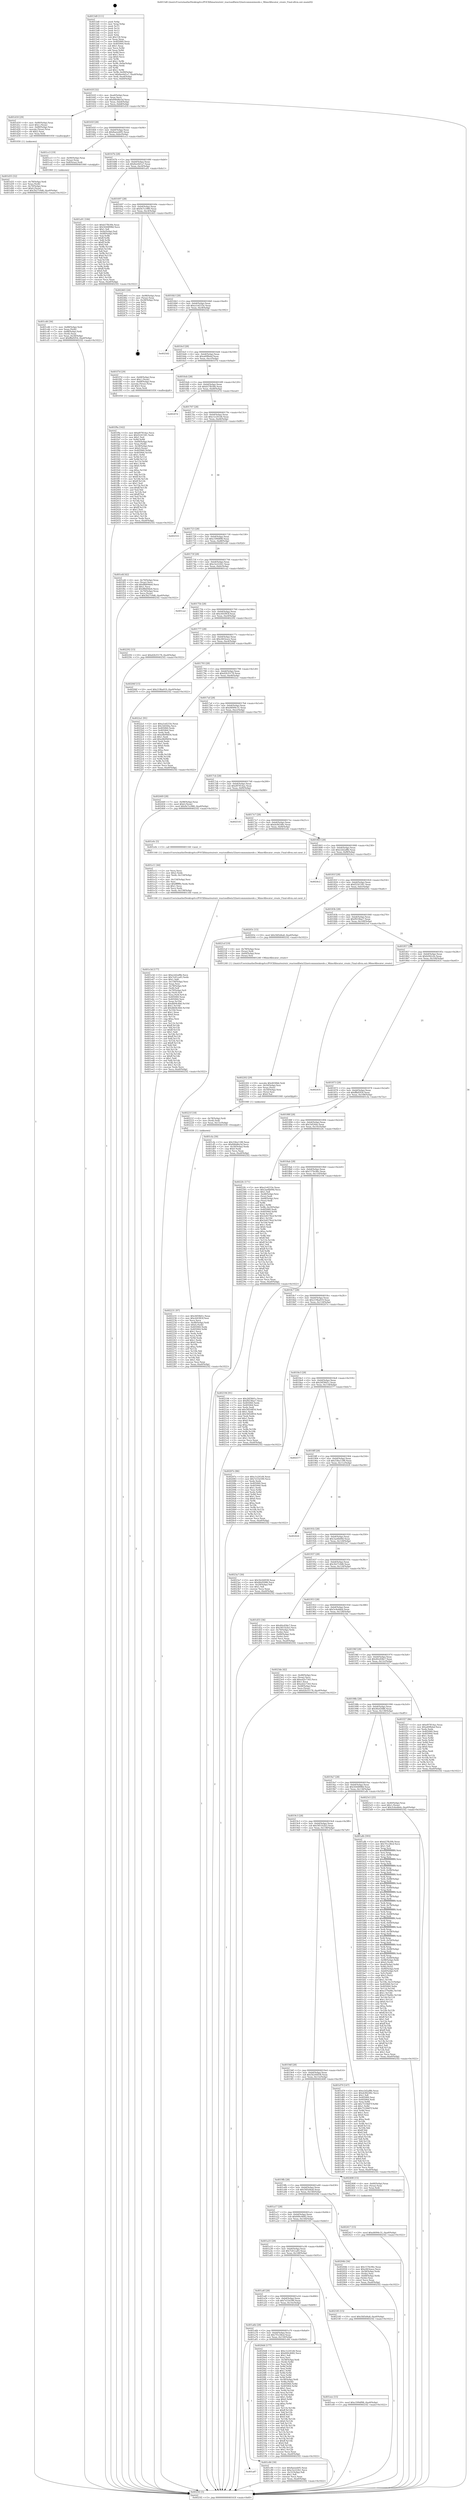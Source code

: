digraph "0x4015d0" {
  label = "0x4015d0 (/mnt/c/Users/mathe/Desktop/tcc/POCII/binaries/extr_reactosdllwin32inetcommmimeole.c_MimeAllocator_create_Final-ollvm.out::main(0))"
  labelloc = "t"
  node[shape=record]

  Entry [label="",width=0.3,height=0.3,shape=circle,fillcolor=black,style=filled]
  "0x40163f" [label="{
     0x40163f [32]\l
     | [instrs]\l
     &nbsp;&nbsp;0x40163f \<+6\>: mov -0xa0(%rbp),%eax\l
     &nbsp;&nbsp;0x401645 \<+2\>: mov %eax,%ecx\l
     &nbsp;&nbsp;0x401647 \<+6\>: sub $0x846d6e5d,%ecx\l
     &nbsp;&nbsp;0x40164d \<+6\>: mov %eax,-0xb4(%rbp)\l
     &nbsp;&nbsp;0x401653 \<+6\>: mov %ecx,-0xb8(%rbp)\l
     &nbsp;&nbsp;0x401659 \<+6\>: je 0000000000401d18 \<main+0x748\>\l
  }"]
  "0x401d18" [label="{
     0x401d18 [29]\l
     | [instrs]\l
     &nbsp;&nbsp;0x401d18 \<+4\>: mov -0x80(%rbp),%rax\l
     &nbsp;&nbsp;0x401d1c \<+6\>: movl $0x1,(%rax)\l
     &nbsp;&nbsp;0x401d22 \<+4\>: mov -0x80(%rbp),%rax\l
     &nbsp;&nbsp;0x401d26 \<+3\>: movslq (%rax),%rax\l
     &nbsp;&nbsp;0x401d29 \<+4\>: shl $0x2,%rax\l
     &nbsp;&nbsp;0x401d2d \<+3\>: mov %rax,%rdi\l
     &nbsp;&nbsp;0x401d30 \<+5\>: call 0000000000401050 \<malloc@plt\>\l
     | [calls]\l
     &nbsp;&nbsp;0x401050 \{1\} (unknown)\l
  }"]
  "0x40165f" [label="{
     0x40165f [28]\l
     | [instrs]\l
     &nbsp;&nbsp;0x40165f \<+5\>: jmp 0000000000401664 \<main+0x94\>\l
     &nbsp;&nbsp;0x401664 \<+6\>: mov -0xb4(%rbp),%eax\l
     &nbsp;&nbsp;0x40166a \<+5\>: sub $0x8aeeeb95,%eax\l
     &nbsp;&nbsp;0x40166f \<+6\>: mov %eax,-0xbc(%rbp)\l
     &nbsp;&nbsp;0x401675 \<+6\>: je 0000000000401cc3 \<main+0x6f3\>\l
  }"]
  Exit [label="",width=0.3,height=0.3,shape=circle,fillcolor=black,style=filled,peripheries=2]
  "0x401cc3" [label="{
     0x401cc3 [19]\l
     | [instrs]\l
     &nbsp;&nbsp;0x401cc3 \<+7\>: mov -0x90(%rbp),%rax\l
     &nbsp;&nbsp;0x401cca \<+3\>: mov (%rax),%rax\l
     &nbsp;&nbsp;0x401ccd \<+4\>: mov 0x8(%rax),%rdi\l
     &nbsp;&nbsp;0x401cd1 \<+5\>: call 0000000000401060 \<atoi@plt\>\l
     | [calls]\l
     &nbsp;&nbsp;0x401060 \{1\} (unknown)\l
  }"]
  "0x40167b" [label="{
     0x40167b [28]\l
     | [instrs]\l
     &nbsp;&nbsp;0x40167b \<+5\>: jmp 0000000000401680 \<main+0xb0\>\l
     &nbsp;&nbsp;0x401680 \<+6\>: mov -0xb4(%rbp),%eax\l
     &nbsp;&nbsp;0x401686 \<+5\>: sub $0x8ee0d1a7,%eax\l
     &nbsp;&nbsp;0x40168b \<+6\>: mov %eax,-0xc0(%rbp)\l
     &nbsp;&nbsp;0x401691 \<+6\>: je 0000000000401a91 \<main+0x4c1\>\l
  }"]
  "0x402417" [label="{
     0x402417 [15]\l
     | [instrs]\l
     &nbsp;&nbsp;0x402417 \<+10\>: movl $0xd4094c31,-0xa0(%rbp)\l
     &nbsp;&nbsp;0x402421 \<+5\>: jmp 00000000004025f2 \<main+0x1022\>\l
  }"]
  "0x401a91" [label="{
     0x401a91 [106]\l
     | [instrs]\l
     &nbsp;&nbsp;0x401a91 \<+5\>: mov $0xb57fb30b,%eax\l
     &nbsp;&nbsp;0x401a96 \<+5\>: mov $0x5644898d,%ecx\l
     &nbsp;&nbsp;0x401a9b \<+2\>: mov $0x1,%dl\l
     &nbsp;&nbsp;0x401a9d \<+7\>: mov -0x9a(%rbp),%sil\l
     &nbsp;&nbsp;0x401aa4 \<+7\>: mov -0x99(%rbp),%dil\l
     &nbsp;&nbsp;0x401aab \<+3\>: mov %sil,%r8b\l
     &nbsp;&nbsp;0x401aae \<+4\>: xor $0xff,%r8b\l
     &nbsp;&nbsp;0x401ab2 \<+3\>: mov %dil,%r9b\l
     &nbsp;&nbsp;0x401ab5 \<+4\>: xor $0xff,%r9b\l
     &nbsp;&nbsp;0x401ab9 \<+3\>: xor $0x0,%dl\l
     &nbsp;&nbsp;0x401abc \<+3\>: mov %r8b,%r10b\l
     &nbsp;&nbsp;0x401abf \<+4\>: and $0x0,%r10b\l
     &nbsp;&nbsp;0x401ac3 \<+3\>: and %dl,%sil\l
     &nbsp;&nbsp;0x401ac6 \<+3\>: mov %r9b,%r11b\l
     &nbsp;&nbsp;0x401ac9 \<+4\>: and $0x0,%r11b\l
     &nbsp;&nbsp;0x401acd \<+3\>: and %dl,%dil\l
     &nbsp;&nbsp;0x401ad0 \<+3\>: or %sil,%r10b\l
     &nbsp;&nbsp;0x401ad3 \<+3\>: or %dil,%r11b\l
     &nbsp;&nbsp;0x401ad6 \<+3\>: xor %r11b,%r10b\l
     &nbsp;&nbsp;0x401ad9 \<+3\>: or %r9b,%r8b\l
     &nbsp;&nbsp;0x401adc \<+4\>: xor $0xff,%r8b\l
     &nbsp;&nbsp;0x401ae0 \<+3\>: or $0x0,%dl\l
     &nbsp;&nbsp;0x401ae3 \<+3\>: and %dl,%r8b\l
     &nbsp;&nbsp;0x401ae6 \<+3\>: or %r8b,%r10b\l
     &nbsp;&nbsp;0x401ae9 \<+4\>: test $0x1,%r10b\l
     &nbsp;&nbsp;0x401aed \<+3\>: cmovne %ecx,%eax\l
     &nbsp;&nbsp;0x401af0 \<+6\>: mov %eax,-0xa0(%rbp)\l
     &nbsp;&nbsp;0x401af6 \<+5\>: jmp 00000000004025f2 \<main+0x1022\>\l
  }"]
  "0x401697" [label="{
     0x401697 [28]\l
     | [instrs]\l
     &nbsp;&nbsp;0x401697 \<+5\>: jmp 000000000040169c \<main+0xcc\>\l
     &nbsp;&nbsp;0x40169c \<+6\>: mov -0xb4(%rbp),%eax\l
     &nbsp;&nbsp;0x4016a2 \<+5\>: sub $0x9e7cc980,%eax\l
     &nbsp;&nbsp;0x4016a7 \<+6\>: mov %eax,-0xc4(%rbp)\l
     &nbsp;&nbsp;0x4016ad \<+6\>: je 0000000000402465 \<main+0xe95\>\l
  }"]
  "0x4025f2" [label="{
     0x4025f2 [5]\l
     | [instrs]\l
     &nbsp;&nbsp;0x4025f2 \<+5\>: jmp 000000000040163f \<main+0x6f\>\l
  }"]
  "0x4015d0" [label="{
     0x4015d0 [111]\l
     | [instrs]\l
     &nbsp;&nbsp;0x4015d0 \<+1\>: push %rbp\l
     &nbsp;&nbsp;0x4015d1 \<+3\>: mov %rsp,%rbp\l
     &nbsp;&nbsp;0x4015d4 \<+2\>: push %r15\l
     &nbsp;&nbsp;0x4015d6 \<+2\>: push %r14\l
     &nbsp;&nbsp;0x4015d8 \<+2\>: push %r13\l
     &nbsp;&nbsp;0x4015da \<+2\>: push %r12\l
     &nbsp;&nbsp;0x4015dc \<+1\>: push %rbx\l
     &nbsp;&nbsp;0x4015dd \<+7\>: sub $0x158,%rsp\l
     &nbsp;&nbsp;0x4015e4 \<+2\>: xor %eax,%eax\l
     &nbsp;&nbsp;0x4015e6 \<+7\>: mov 0x405060,%ecx\l
     &nbsp;&nbsp;0x4015ed \<+7\>: mov 0x405064,%edx\l
     &nbsp;&nbsp;0x4015f4 \<+3\>: sub $0x1,%eax\l
     &nbsp;&nbsp;0x4015f7 \<+3\>: mov %ecx,%r8d\l
     &nbsp;&nbsp;0x4015fa \<+3\>: add %eax,%r8d\l
     &nbsp;&nbsp;0x4015fd \<+4\>: imul %r8d,%ecx\l
     &nbsp;&nbsp;0x401601 \<+3\>: and $0x1,%ecx\l
     &nbsp;&nbsp;0x401604 \<+3\>: cmp $0x0,%ecx\l
     &nbsp;&nbsp;0x401607 \<+4\>: sete %r9b\l
     &nbsp;&nbsp;0x40160b \<+4\>: and $0x1,%r9b\l
     &nbsp;&nbsp;0x40160f \<+7\>: mov %r9b,-0x9a(%rbp)\l
     &nbsp;&nbsp;0x401616 \<+3\>: cmp $0xa,%edx\l
     &nbsp;&nbsp;0x401619 \<+4\>: setl %r9b\l
     &nbsp;&nbsp;0x40161d \<+4\>: and $0x1,%r9b\l
     &nbsp;&nbsp;0x401621 \<+7\>: mov %r9b,-0x99(%rbp)\l
     &nbsp;&nbsp;0x401628 \<+10\>: movl $0x8ee0d1a7,-0xa0(%rbp)\l
     &nbsp;&nbsp;0x401632 \<+6\>: mov %edi,-0xa4(%rbp)\l
     &nbsp;&nbsp;0x401638 \<+7\>: mov %rsi,-0xb0(%rbp)\l
  }"]
  "0x402231" [label="{
     0x402231 [97]\l
     | [instrs]\l
     &nbsp;&nbsp;0x402231 \<+5\>: mov $0x26f38d1c,%eax\l
     &nbsp;&nbsp;0x402236 \<+5\>: mov $0xc643f43f,%esi\l
     &nbsp;&nbsp;0x40223b \<+2\>: xor %ecx,%ecx\l
     &nbsp;&nbsp;0x40223d \<+4\>: mov -0x48(%rbp),%rdi\l
     &nbsp;&nbsp;0x402241 \<+6\>: movl $0x0,(%rdi)\l
     &nbsp;&nbsp;0x402247 \<+7\>: mov 0x405060,%edx\l
     &nbsp;&nbsp;0x40224e \<+8\>: mov 0x405064,%r8d\l
     &nbsp;&nbsp;0x402256 \<+3\>: sub $0x1,%ecx\l
     &nbsp;&nbsp;0x402259 \<+3\>: mov %edx,%r9d\l
     &nbsp;&nbsp;0x40225c \<+3\>: add %ecx,%r9d\l
     &nbsp;&nbsp;0x40225f \<+4\>: imul %r9d,%edx\l
     &nbsp;&nbsp;0x402263 \<+3\>: and $0x1,%edx\l
     &nbsp;&nbsp;0x402266 \<+3\>: cmp $0x0,%edx\l
     &nbsp;&nbsp;0x402269 \<+4\>: sete %r10b\l
     &nbsp;&nbsp;0x40226d \<+4\>: cmp $0xa,%r8d\l
     &nbsp;&nbsp;0x402271 \<+4\>: setl %r11b\l
     &nbsp;&nbsp;0x402275 \<+3\>: mov %r10b,%bl\l
     &nbsp;&nbsp;0x402278 \<+3\>: and %r11b,%bl\l
     &nbsp;&nbsp;0x40227b \<+3\>: xor %r11b,%r10b\l
     &nbsp;&nbsp;0x40227e \<+3\>: or %r10b,%bl\l
     &nbsp;&nbsp;0x402281 \<+3\>: test $0x1,%bl\l
     &nbsp;&nbsp;0x402284 \<+3\>: cmovne %esi,%eax\l
     &nbsp;&nbsp;0x402287 \<+6\>: mov %eax,-0xa0(%rbp)\l
     &nbsp;&nbsp;0x40228d \<+5\>: jmp 00000000004025f2 \<main+0x1022\>\l
  }"]
  "0x402465" [label="{
     0x402465 [24]\l
     | [instrs]\l
     &nbsp;&nbsp;0x402465 \<+7\>: mov -0x98(%rbp),%rax\l
     &nbsp;&nbsp;0x40246c \<+2\>: mov (%rax),%eax\l
     &nbsp;&nbsp;0x40246e \<+4\>: lea -0x28(%rbp),%rsp\l
     &nbsp;&nbsp;0x402472 \<+1\>: pop %rbx\l
     &nbsp;&nbsp;0x402473 \<+2\>: pop %r12\l
     &nbsp;&nbsp;0x402475 \<+2\>: pop %r13\l
     &nbsp;&nbsp;0x402477 \<+2\>: pop %r14\l
     &nbsp;&nbsp;0x402479 \<+2\>: pop %r15\l
     &nbsp;&nbsp;0x40247b \<+1\>: pop %rbp\l
     &nbsp;&nbsp;0x40247c \<+1\>: ret\l
  }"]
  "0x4016b3" [label="{
     0x4016b3 [28]\l
     | [instrs]\l
     &nbsp;&nbsp;0x4016b3 \<+5\>: jmp 00000000004016b8 \<main+0xe8\>\l
     &nbsp;&nbsp;0x4016b8 \<+6\>: mov -0xb4(%rbp),%eax\l
     &nbsp;&nbsp;0x4016be \<+5\>: sub $0xa1e4233e,%eax\l
     &nbsp;&nbsp;0x4016c3 \<+6\>: mov %eax,-0xc8(%rbp)\l
     &nbsp;&nbsp;0x4016c9 \<+6\>: je 00000000004025d2 \<main+0x1002\>\l
  }"]
  "0x40221f" [label="{
     0x40221f [18]\l
     | [instrs]\l
     &nbsp;&nbsp;0x40221f \<+4\>: mov -0x78(%rbp),%rdi\l
     &nbsp;&nbsp;0x402223 \<+3\>: mov (%rdi),%rdi\l
     &nbsp;&nbsp;0x402226 \<+6\>: mov %eax,-0x15c(%rbp)\l
     &nbsp;&nbsp;0x40222c \<+5\>: call 0000000000401030 \<free@plt\>\l
     | [calls]\l
     &nbsp;&nbsp;0x401030 \{1\} (unknown)\l
  }"]
  "0x4025d2" [label="{
     0x4025d2\l
  }", style=dashed]
  "0x4016cf" [label="{
     0x4016cf [28]\l
     | [instrs]\l
     &nbsp;&nbsp;0x4016cf \<+5\>: jmp 00000000004016d4 \<main+0x104\>\l
     &nbsp;&nbsp;0x4016d4 \<+6\>: mov -0xb4(%rbp),%eax\l
     &nbsp;&nbsp;0x4016da \<+5\>: sub $0xa60fbdaf,%eax\l
     &nbsp;&nbsp;0x4016df \<+6\>: mov %eax,-0xcc(%rbp)\l
     &nbsp;&nbsp;0x4016e5 \<+6\>: je 0000000000401f7d \<main+0x9ad\>\l
  }"]
  "0x402202" [label="{
     0x402202 [29]\l
     | [instrs]\l
     &nbsp;&nbsp;0x402202 \<+10\>: movabs $0x4030b6,%rdi\l
     &nbsp;&nbsp;0x40220c \<+4\>: mov -0x50(%rbp),%rsi\l
     &nbsp;&nbsp;0x402210 \<+2\>: mov %eax,(%rsi)\l
     &nbsp;&nbsp;0x402212 \<+4\>: mov -0x50(%rbp),%rsi\l
     &nbsp;&nbsp;0x402216 \<+2\>: mov (%rsi),%esi\l
     &nbsp;&nbsp;0x402218 \<+2\>: mov $0x0,%al\l
     &nbsp;&nbsp;0x40221a \<+5\>: call 0000000000401040 \<printf@plt\>\l
     | [calls]\l
     &nbsp;&nbsp;0x401040 \{1\} (unknown)\l
  }"]
  "0x401f7d" [label="{
     0x401f7d [29]\l
     | [instrs]\l
     &nbsp;&nbsp;0x401f7d \<+4\>: mov -0x68(%rbp),%rax\l
     &nbsp;&nbsp;0x401f81 \<+6\>: movl $0x1,(%rax)\l
     &nbsp;&nbsp;0x401f87 \<+4\>: mov -0x68(%rbp),%rax\l
     &nbsp;&nbsp;0x401f8b \<+3\>: movslq (%rax),%rax\l
     &nbsp;&nbsp;0x401f8e \<+4\>: shl $0x3,%rax\l
     &nbsp;&nbsp;0x401f92 \<+3\>: mov %rax,%rdi\l
     &nbsp;&nbsp;0x401f95 \<+5\>: call 0000000000401050 \<malloc@plt\>\l
     | [calls]\l
     &nbsp;&nbsp;0x401050 \{1\} (unknown)\l
  }"]
  "0x4016eb" [label="{
     0x4016eb [28]\l
     | [instrs]\l
     &nbsp;&nbsp;0x4016eb \<+5\>: jmp 00000000004016f0 \<main+0x120\>\l
     &nbsp;&nbsp;0x4016f0 \<+6\>: mov -0xb4(%rbp),%eax\l
     &nbsp;&nbsp;0x4016f6 \<+5\>: sub $0xb57fb30b,%eax\l
     &nbsp;&nbsp;0x4016fb \<+6\>: mov %eax,-0xd0(%rbp)\l
     &nbsp;&nbsp;0x401701 \<+6\>: je 000000000040247d \<main+0xead\>\l
  }"]
  "0x401f9a" [label="{
     0x401f9a [162]\l
     | [instrs]\l
     &nbsp;&nbsp;0x401f9a \<+5\>: mov $0xd97814ac,%ecx\l
     &nbsp;&nbsp;0x401f9f \<+5\>: mov $0xf2241581,%edx\l
     &nbsp;&nbsp;0x401fa4 \<+3\>: mov $0x1,%sil\l
     &nbsp;&nbsp;0x401fa7 \<+3\>: xor %r8d,%r8d\l
     &nbsp;&nbsp;0x401faa \<+4\>: mov -0x60(%rbp),%rdi\l
     &nbsp;&nbsp;0x401fae \<+3\>: mov %rax,(%rdi)\l
     &nbsp;&nbsp;0x401fb1 \<+4\>: mov -0x58(%rbp),%rax\l
     &nbsp;&nbsp;0x401fb5 \<+6\>: movl $0x0,(%rax)\l
     &nbsp;&nbsp;0x401fbb \<+8\>: mov 0x405060,%r9d\l
     &nbsp;&nbsp;0x401fc3 \<+8\>: mov 0x405064,%r10d\l
     &nbsp;&nbsp;0x401fcb \<+4\>: sub $0x1,%r8d\l
     &nbsp;&nbsp;0x401fcf \<+3\>: mov %r9d,%r11d\l
     &nbsp;&nbsp;0x401fd2 \<+3\>: add %r8d,%r11d\l
     &nbsp;&nbsp;0x401fd5 \<+4\>: imul %r11d,%r9d\l
     &nbsp;&nbsp;0x401fd9 \<+4\>: and $0x1,%r9d\l
     &nbsp;&nbsp;0x401fdd \<+4\>: cmp $0x0,%r9d\l
     &nbsp;&nbsp;0x401fe1 \<+3\>: sete %bl\l
     &nbsp;&nbsp;0x401fe4 \<+4\>: cmp $0xa,%r10d\l
     &nbsp;&nbsp;0x401fe8 \<+4\>: setl %r14b\l
     &nbsp;&nbsp;0x401fec \<+3\>: mov %bl,%r15b\l
     &nbsp;&nbsp;0x401fef \<+4\>: xor $0xff,%r15b\l
     &nbsp;&nbsp;0x401ff3 \<+3\>: mov %r14b,%r12b\l
     &nbsp;&nbsp;0x401ff6 \<+4\>: xor $0xff,%r12b\l
     &nbsp;&nbsp;0x401ffa \<+4\>: xor $0x1,%sil\l
     &nbsp;&nbsp;0x401ffe \<+3\>: mov %r15b,%r13b\l
     &nbsp;&nbsp;0x402001 \<+4\>: and $0xff,%r13b\l
     &nbsp;&nbsp;0x402005 \<+3\>: and %sil,%bl\l
     &nbsp;&nbsp;0x402008 \<+3\>: mov %r12b,%al\l
     &nbsp;&nbsp;0x40200b \<+2\>: and $0xff,%al\l
     &nbsp;&nbsp;0x40200d \<+3\>: and %sil,%r14b\l
     &nbsp;&nbsp;0x402010 \<+3\>: or %bl,%r13b\l
     &nbsp;&nbsp;0x402013 \<+3\>: or %r14b,%al\l
     &nbsp;&nbsp;0x402016 \<+3\>: xor %al,%r13b\l
     &nbsp;&nbsp;0x402019 \<+3\>: or %r12b,%r15b\l
     &nbsp;&nbsp;0x40201c \<+4\>: xor $0xff,%r15b\l
     &nbsp;&nbsp;0x402020 \<+4\>: or $0x1,%sil\l
     &nbsp;&nbsp;0x402024 \<+3\>: and %sil,%r15b\l
     &nbsp;&nbsp;0x402027 \<+3\>: or %r15b,%r13b\l
     &nbsp;&nbsp;0x40202a \<+4\>: test $0x1,%r13b\l
     &nbsp;&nbsp;0x40202e \<+3\>: cmovne %edx,%ecx\l
     &nbsp;&nbsp;0x402031 \<+6\>: mov %ecx,-0xa0(%rbp)\l
     &nbsp;&nbsp;0x402037 \<+5\>: jmp 00000000004025f2 \<main+0x1022\>\l
  }"]
  "0x40247d" [label="{
     0x40247d\l
  }", style=dashed]
  "0x401707" [label="{
     0x401707 [28]\l
     | [instrs]\l
     &nbsp;&nbsp;0x401707 \<+5\>: jmp 000000000040170c \<main+0x13c\>\l
     &nbsp;&nbsp;0x40170c \<+6\>: mov -0xb4(%rbp),%eax\l
     &nbsp;&nbsp;0x401712 \<+5\>: sub $0xc1e241d4,%eax\l
     &nbsp;&nbsp;0x401717 \<+6\>: mov %eax,-0xd4(%rbp)\l
     &nbsp;&nbsp;0x40171d \<+6\>: je 0000000000402555 \<main+0xf85\>\l
  }"]
  "0x401e3d" [label="{
     0x401e3d [177]\l
     | [instrs]\l
     &nbsp;&nbsp;0x401e3d \<+5\>: mov $0xe2d2af8b,%ecx\l
     &nbsp;&nbsp;0x401e42 \<+5\>: mov $0x7e41ca45,%edx\l
     &nbsp;&nbsp;0x401e47 \<+3\>: mov $0x1,%dil\l
     &nbsp;&nbsp;0x401e4a \<+6\>: mov -0x158(%rbp),%esi\l
     &nbsp;&nbsp;0x401e50 \<+3\>: imul %eax,%esi\l
     &nbsp;&nbsp;0x401e53 \<+4\>: mov -0x78(%rbp),%r8\l
     &nbsp;&nbsp;0x401e57 \<+3\>: mov (%r8),%r8\l
     &nbsp;&nbsp;0x401e5a \<+4\>: mov -0x70(%rbp),%r9\l
     &nbsp;&nbsp;0x401e5e \<+3\>: movslq (%r9),%r9\l
     &nbsp;&nbsp;0x401e61 \<+4\>: mov %esi,(%r8,%r9,4)\l
     &nbsp;&nbsp;0x401e65 \<+7\>: mov 0x405060,%eax\l
     &nbsp;&nbsp;0x401e6c \<+7\>: mov 0x405064,%esi\l
     &nbsp;&nbsp;0x401e73 \<+3\>: mov %eax,%r10d\l
     &nbsp;&nbsp;0x401e76 \<+7\>: sub $0xdb04c4b6,%r10d\l
     &nbsp;&nbsp;0x401e7d \<+4\>: sub $0x1,%r10d\l
     &nbsp;&nbsp;0x401e81 \<+7\>: add $0xdb04c4b6,%r10d\l
     &nbsp;&nbsp;0x401e88 \<+4\>: imul %r10d,%eax\l
     &nbsp;&nbsp;0x401e8c \<+3\>: and $0x1,%eax\l
     &nbsp;&nbsp;0x401e8f \<+3\>: cmp $0x0,%eax\l
     &nbsp;&nbsp;0x401e92 \<+4\>: sete %r11b\l
     &nbsp;&nbsp;0x401e96 \<+3\>: cmp $0xa,%esi\l
     &nbsp;&nbsp;0x401e99 \<+3\>: setl %bl\l
     &nbsp;&nbsp;0x401e9c \<+3\>: mov %r11b,%r14b\l
     &nbsp;&nbsp;0x401e9f \<+4\>: xor $0xff,%r14b\l
     &nbsp;&nbsp;0x401ea3 \<+3\>: mov %bl,%r15b\l
     &nbsp;&nbsp;0x401ea6 \<+4\>: xor $0xff,%r15b\l
     &nbsp;&nbsp;0x401eaa \<+4\>: xor $0x1,%dil\l
     &nbsp;&nbsp;0x401eae \<+3\>: mov %r14b,%r12b\l
     &nbsp;&nbsp;0x401eb1 \<+4\>: and $0xff,%r12b\l
     &nbsp;&nbsp;0x401eb5 \<+3\>: and %dil,%r11b\l
     &nbsp;&nbsp;0x401eb8 \<+3\>: mov %r15b,%r13b\l
     &nbsp;&nbsp;0x401ebb \<+4\>: and $0xff,%r13b\l
     &nbsp;&nbsp;0x401ebf \<+3\>: and %dil,%bl\l
     &nbsp;&nbsp;0x401ec2 \<+3\>: or %r11b,%r12b\l
     &nbsp;&nbsp;0x401ec5 \<+3\>: or %bl,%r13b\l
     &nbsp;&nbsp;0x401ec8 \<+3\>: xor %r13b,%r12b\l
     &nbsp;&nbsp;0x401ecb \<+3\>: or %r15b,%r14b\l
     &nbsp;&nbsp;0x401ece \<+4\>: xor $0xff,%r14b\l
     &nbsp;&nbsp;0x401ed2 \<+4\>: or $0x1,%dil\l
     &nbsp;&nbsp;0x401ed6 \<+3\>: and %dil,%r14b\l
     &nbsp;&nbsp;0x401ed9 \<+3\>: or %r14b,%r12b\l
     &nbsp;&nbsp;0x401edc \<+4\>: test $0x1,%r12b\l
     &nbsp;&nbsp;0x401ee0 \<+3\>: cmovne %edx,%ecx\l
     &nbsp;&nbsp;0x401ee3 \<+6\>: mov %ecx,-0xa0(%rbp)\l
     &nbsp;&nbsp;0x401ee9 \<+5\>: jmp 00000000004025f2 \<main+0x1022\>\l
  }"]
  "0x402555" [label="{
     0x402555\l
  }", style=dashed]
  "0x401723" [label="{
     0x401723 [28]\l
     | [instrs]\l
     &nbsp;&nbsp;0x401723 \<+5\>: jmp 0000000000401728 \<main+0x158\>\l
     &nbsp;&nbsp;0x401728 \<+6\>: mov -0xb4(%rbp),%eax\l
     &nbsp;&nbsp;0x40172e \<+5\>: sub $0xc599df98,%eax\l
     &nbsp;&nbsp;0x401733 \<+6\>: mov %eax,-0xd8(%rbp)\l
     &nbsp;&nbsp;0x401739 \<+6\>: je 0000000000401efd \<main+0x92d\>\l
  }"]
  "0x401e11" [label="{
     0x401e11 [44]\l
     | [instrs]\l
     &nbsp;&nbsp;0x401e11 \<+2\>: xor %ecx,%ecx\l
     &nbsp;&nbsp;0x401e13 \<+5\>: mov $0x2,%edx\l
     &nbsp;&nbsp;0x401e18 \<+6\>: mov %edx,-0x154(%rbp)\l
     &nbsp;&nbsp;0x401e1e \<+1\>: cltd\l
     &nbsp;&nbsp;0x401e1f \<+6\>: mov -0x154(%rbp),%esi\l
     &nbsp;&nbsp;0x401e25 \<+2\>: idiv %esi\l
     &nbsp;&nbsp;0x401e27 \<+6\>: imul $0xfffffffe,%edx,%edx\l
     &nbsp;&nbsp;0x401e2d \<+3\>: sub $0x1,%ecx\l
     &nbsp;&nbsp;0x401e30 \<+2\>: sub %ecx,%edx\l
     &nbsp;&nbsp;0x401e32 \<+6\>: mov %edx,-0x158(%rbp)\l
     &nbsp;&nbsp;0x401e38 \<+5\>: call 0000000000401160 \<next_i\>\l
     | [calls]\l
     &nbsp;&nbsp;0x401160 \{1\} (/mnt/c/Users/mathe/Desktop/tcc/POCII/binaries/extr_reactosdllwin32inetcommmimeole.c_MimeAllocator_create_Final-ollvm.out::next_i)\l
  }"]
  "0x401efd" [label="{
     0x401efd [42]\l
     | [instrs]\l
     &nbsp;&nbsp;0x401efd \<+4\>: mov -0x70(%rbp),%rax\l
     &nbsp;&nbsp;0x401f01 \<+2\>: mov (%rax),%ecx\l
     &nbsp;&nbsp;0x401f03 \<+6\>: add $0xf8b69de6,%ecx\l
     &nbsp;&nbsp;0x401f09 \<+3\>: add $0x1,%ecx\l
     &nbsp;&nbsp;0x401f0c \<+6\>: sub $0xf8b69de6,%ecx\l
     &nbsp;&nbsp;0x401f12 \<+4\>: mov -0x70(%rbp),%rax\l
     &nbsp;&nbsp;0x401f16 \<+2\>: mov %ecx,(%rax)\l
     &nbsp;&nbsp;0x401f18 \<+10\>: movl $0x3b27c0d6,-0xa0(%rbp)\l
     &nbsp;&nbsp;0x401f22 \<+5\>: jmp 00000000004025f2 \<main+0x1022\>\l
  }"]
  "0x40173f" [label="{
     0x40173f [28]\l
     | [instrs]\l
     &nbsp;&nbsp;0x40173f \<+5\>: jmp 0000000000401744 \<main+0x174\>\l
     &nbsp;&nbsp;0x401744 \<+6\>: mov -0xb4(%rbp),%eax\l
     &nbsp;&nbsp;0x40174a \<+5\>: sub $0xc5e222b1,%eax\l
     &nbsp;&nbsp;0x40174f \<+6\>: mov %eax,-0xdc(%rbp)\l
     &nbsp;&nbsp;0x401755 \<+6\>: je 0000000000401ca2 \<main+0x6d2\>\l
  }"]
  "0x401d35" [label="{
     0x401d35 [32]\l
     | [instrs]\l
     &nbsp;&nbsp;0x401d35 \<+4\>: mov -0x78(%rbp),%rdi\l
     &nbsp;&nbsp;0x401d39 \<+3\>: mov %rax,(%rdi)\l
     &nbsp;&nbsp;0x401d3c \<+4\>: mov -0x70(%rbp),%rax\l
     &nbsp;&nbsp;0x401d40 \<+6\>: movl $0x0,(%rax)\l
     &nbsp;&nbsp;0x401d46 \<+10\>: movl $0x3b27c0d6,-0xa0(%rbp)\l
     &nbsp;&nbsp;0x401d50 \<+5\>: jmp 00000000004025f2 \<main+0x1022\>\l
  }"]
  "0x401ca2" [label="{
     0x401ca2\l
  }", style=dashed]
  "0x40175b" [label="{
     0x40175b [28]\l
     | [instrs]\l
     &nbsp;&nbsp;0x40175b \<+5\>: jmp 0000000000401760 \<main+0x190\>\l
     &nbsp;&nbsp;0x401760 \<+6\>: mov -0xb4(%rbp),%eax\l
     &nbsp;&nbsp;0x401766 \<+5\>: sub $0xc643f43f,%eax\l
     &nbsp;&nbsp;0x40176b \<+6\>: mov %eax,-0xe0(%rbp)\l
     &nbsp;&nbsp;0x401771 \<+6\>: je 0000000000402292 \<main+0xcc2\>\l
  }"]
  "0x401cd6" [label="{
     0x401cd6 [36]\l
     | [instrs]\l
     &nbsp;&nbsp;0x401cd6 \<+7\>: mov -0x88(%rbp),%rdi\l
     &nbsp;&nbsp;0x401cdd \<+2\>: mov %eax,(%rdi)\l
     &nbsp;&nbsp;0x401cdf \<+7\>: mov -0x88(%rbp),%rdi\l
     &nbsp;&nbsp;0x401ce6 \<+2\>: mov (%rdi),%eax\l
     &nbsp;&nbsp;0x401ce8 \<+3\>: mov %eax,-0x30(%rbp)\l
     &nbsp;&nbsp;0x401ceb \<+10\>: movl $0xffbd5f54,-0xa0(%rbp)\l
     &nbsp;&nbsp;0x401cf5 \<+5\>: jmp 00000000004025f2 \<main+0x1022\>\l
  }"]
  "0x402292" [label="{
     0x402292 [15]\l
     | [instrs]\l
     &nbsp;&nbsp;0x402292 \<+10\>: movl $0xd2b35178,-0xa0(%rbp)\l
     &nbsp;&nbsp;0x40229c \<+5\>: jmp 00000000004025f2 \<main+0x1022\>\l
  }"]
  "0x401777" [label="{
     0x401777 [28]\l
     | [instrs]\l
     &nbsp;&nbsp;0x401777 \<+5\>: jmp 000000000040177c \<main+0x1ac\>\l
     &nbsp;&nbsp;0x40177c \<+6\>: mov -0xb4(%rbp),%eax\l
     &nbsp;&nbsp;0x401782 \<+5\>: sub $0xc663eace,%eax\l
     &nbsp;&nbsp;0x401787 \<+6\>: mov %eax,-0xe4(%rbp)\l
     &nbsp;&nbsp;0x40178d \<+6\>: je 000000000040206f \<main+0xa9f\>\l
  }"]
  "0x401a87" [label="{
     0x401a87\l
  }", style=dashed]
  "0x40206f" [label="{
     0x40206f [15]\l
     | [instrs]\l
     &nbsp;&nbsp;0x40206f \<+10\>: movl $0x219ba019,-0xa0(%rbp)\l
     &nbsp;&nbsp;0x402079 \<+5\>: jmp 00000000004025f2 \<main+0x1022\>\l
  }"]
  "0x401793" [label="{
     0x401793 [28]\l
     | [instrs]\l
     &nbsp;&nbsp;0x401793 \<+5\>: jmp 0000000000401798 \<main+0x1c8\>\l
     &nbsp;&nbsp;0x401798 \<+6\>: mov -0xb4(%rbp),%eax\l
     &nbsp;&nbsp;0x40179e \<+5\>: sub $0xd2b35178,%eax\l
     &nbsp;&nbsp;0x4017a3 \<+6\>: mov %eax,-0xe8(%rbp)\l
     &nbsp;&nbsp;0x4017a9 \<+6\>: je 00000000004022a1 \<main+0xcd1\>\l
  }"]
  "0x401c84" [label="{
     0x401c84 [30]\l
     | [instrs]\l
     &nbsp;&nbsp;0x401c84 \<+5\>: mov $0x8aeeeb95,%eax\l
     &nbsp;&nbsp;0x401c89 \<+5\>: mov $0xc5e222b1,%ecx\l
     &nbsp;&nbsp;0x401c8e \<+3\>: mov -0x31(%rbp),%dl\l
     &nbsp;&nbsp;0x401c91 \<+3\>: test $0x1,%dl\l
     &nbsp;&nbsp;0x401c94 \<+3\>: cmovne %ecx,%eax\l
     &nbsp;&nbsp;0x401c97 \<+6\>: mov %eax,-0xa0(%rbp)\l
     &nbsp;&nbsp;0x401c9d \<+5\>: jmp 00000000004025f2 \<main+0x1022\>\l
  }"]
  "0x4022a1" [label="{
     0x4022a1 [91]\l
     | [instrs]\l
     &nbsp;&nbsp;0x4022a1 \<+5\>: mov $0xa1e4233e,%eax\l
     &nbsp;&nbsp;0x4022a6 \<+5\>: mov $0x1bf244a,%ecx\l
     &nbsp;&nbsp;0x4022ab \<+7\>: mov 0x405060,%edx\l
     &nbsp;&nbsp;0x4022b2 \<+7\>: mov 0x405064,%esi\l
     &nbsp;&nbsp;0x4022b9 \<+2\>: mov %edx,%edi\l
     &nbsp;&nbsp;0x4022bb \<+6\>: sub $0xe8b99d56,%edi\l
     &nbsp;&nbsp;0x4022c1 \<+3\>: sub $0x1,%edi\l
     &nbsp;&nbsp;0x4022c4 \<+6\>: add $0xe8b99d56,%edi\l
     &nbsp;&nbsp;0x4022ca \<+3\>: imul %edi,%edx\l
     &nbsp;&nbsp;0x4022cd \<+3\>: and $0x1,%edx\l
     &nbsp;&nbsp;0x4022d0 \<+3\>: cmp $0x0,%edx\l
     &nbsp;&nbsp;0x4022d3 \<+4\>: sete %r8b\l
     &nbsp;&nbsp;0x4022d7 \<+3\>: cmp $0xa,%esi\l
     &nbsp;&nbsp;0x4022da \<+4\>: setl %r9b\l
     &nbsp;&nbsp;0x4022de \<+3\>: mov %r8b,%r10b\l
     &nbsp;&nbsp;0x4022e1 \<+3\>: and %r9b,%r10b\l
     &nbsp;&nbsp;0x4022e4 \<+3\>: xor %r9b,%r8b\l
     &nbsp;&nbsp;0x4022e7 \<+3\>: or %r8b,%r10b\l
     &nbsp;&nbsp;0x4022ea \<+4\>: test $0x1,%r10b\l
     &nbsp;&nbsp;0x4022ee \<+3\>: cmovne %ecx,%eax\l
     &nbsp;&nbsp;0x4022f1 \<+6\>: mov %eax,-0xa0(%rbp)\l
     &nbsp;&nbsp;0x4022f7 \<+5\>: jmp 00000000004025f2 \<main+0x1022\>\l
  }"]
  "0x4017af" [label="{
     0x4017af [28]\l
     | [instrs]\l
     &nbsp;&nbsp;0x4017af \<+5\>: jmp 00000000004017b4 \<main+0x1e4\>\l
     &nbsp;&nbsp;0x4017b4 \<+6\>: mov -0xb4(%rbp),%eax\l
     &nbsp;&nbsp;0x4017ba \<+5\>: sub $0xd4094c31,%eax\l
     &nbsp;&nbsp;0x4017bf \<+6\>: mov %eax,-0xec(%rbp)\l
     &nbsp;&nbsp;0x4017c5 \<+6\>: je 0000000000402449 \<main+0xe79\>\l
  }"]
  "0x401a6b" [label="{
     0x401a6b [28]\l
     | [instrs]\l
     &nbsp;&nbsp;0x401a6b \<+5\>: jmp 0000000000401a70 \<main+0x4a0\>\l
     &nbsp;&nbsp;0x401a70 \<+6\>: mov -0xb4(%rbp),%eax\l
     &nbsp;&nbsp;0x401a76 \<+5\>: sub $0x7f1e38cd,%eax\l
     &nbsp;&nbsp;0x401a7b \<+6\>: mov %eax,-0x150(%rbp)\l
     &nbsp;&nbsp;0x401a81 \<+6\>: je 0000000000401c84 \<main+0x6b4\>\l
  }"]
  "0x402449" [label="{
     0x402449 [28]\l
     | [instrs]\l
     &nbsp;&nbsp;0x402449 \<+7\>: mov -0x98(%rbp),%rax\l
     &nbsp;&nbsp;0x402450 \<+6\>: movl $0x0,(%rax)\l
     &nbsp;&nbsp;0x402456 \<+10\>: movl $0x9e7cc980,-0xa0(%rbp)\l
     &nbsp;&nbsp;0x402460 \<+5\>: jmp 00000000004025f2 \<main+0x1022\>\l
  }"]
  "0x4017cb" [label="{
     0x4017cb [28]\l
     | [instrs]\l
     &nbsp;&nbsp;0x4017cb \<+5\>: jmp 00000000004017d0 \<main+0x200\>\l
     &nbsp;&nbsp;0x4017d0 \<+6\>: mov -0xb4(%rbp),%eax\l
     &nbsp;&nbsp;0x4017d6 \<+5\>: sub $0xd97814ac,%eax\l
     &nbsp;&nbsp;0x4017db \<+6\>: mov %eax,-0xf0(%rbp)\l
     &nbsp;&nbsp;0x4017e1 \<+6\>: je 0000000000402518 \<main+0xf48\>\l
  }"]
  "0x4020d4" [label="{
     0x4020d4 [177]\l
     | [instrs]\l
     &nbsp;&nbsp;0x4020d4 \<+5\>: mov $0xc1e241d4,%eax\l
     &nbsp;&nbsp;0x4020d9 \<+5\>: mov $0x600c4682,%ecx\l
     &nbsp;&nbsp;0x4020de \<+2\>: mov $0x1,%dl\l
     &nbsp;&nbsp;0x4020e0 \<+2\>: xor %esi,%esi\l
     &nbsp;&nbsp;0x4020e2 \<+4\>: mov -0x58(%rbp),%rdi\l
     &nbsp;&nbsp;0x4020e6 \<+3\>: mov (%rdi),%r8d\l
     &nbsp;&nbsp;0x4020e9 \<+3\>: mov %esi,%r9d\l
     &nbsp;&nbsp;0x4020ec \<+3\>: sub %r8d,%r9d\l
     &nbsp;&nbsp;0x4020ef \<+3\>: mov %esi,%r8d\l
     &nbsp;&nbsp;0x4020f2 \<+4\>: sub $0x1,%r8d\l
     &nbsp;&nbsp;0x4020f6 \<+3\>: add %r8d,%r9d\l
     &nbsp;&nbsp;0x4020f9 \<+3\>: mov %esi,%r8d\l
     &nbsp;&nbsp;0x4020fc \<+3\>: sub %r9d,%r8d\l
     &nbsp;&nbsp;0x4020ff \<+4\>: mov -0x58(%rbp),%rdi\l
     &nbsp;&nbsp;0x402103 \<+3\>: mov %r8d,(%rdi)\l
     &nbsp;&nbsp;0x402106 \<+8\>: mov 0x405060,%r8d\l
     &nbsp;&nbsp;0x40210e \<+8\>: mov 0x405064,%r9d\l
     &nbsp;&nbsp;0x402116 \<+3\>: sub $0x1,%esi\l
     &nbsp;&nbsp;0x402119 \<+3\>: mov %r8d,%r10d\l
     &nbsp;&nbsp;0x40211c \<+3\>: add %esi,%r10d\l
     &nbsp;&nbsp;0x40211f \<+4\>: imul %r10d,%r8d\l
     &nbsp;&nbsp;0x402123 \<+4\>: and $0x1,%r8d\l
     &nbsp;&nbsp;0x402127 \<+4\>: cmp $0x0,%r8d\l
     &nbsp;&nbsp;0x40212b \<+4\>: sete %r11b\l
     &nbsp;&nbsp;0x40212f \<+4\>: cmp $0xa,%r9d\l
     &nbsp;&nbsp;0x402133 \<+3\>: setl %bl\l
     &nbsp;&nbsp;0x402136 \<+3\>: mov %r11b,%r14b\l
     &nbsp;&nbsp;0x402139 \<+4\>: xor $0xff,%r14b\l
     &nbsp;&nbsp;0x40213d \<+3\>: mov %bl,%r15b\l
     &nbsp;&nbsp;0x402140 \<+4\>: xor $0xff,%r15b\l
     &nbsp;&nbsp;0x402144 \<+3\>: xor $0x0,%dl\l
     &nbsp;&nbsp;0x402147 \<+3\>: mov %r14b,%r12b\l
     &nbsp;&nbsp;0x40214a \<+4\>: and $0x0,%r12b\l
     &nbsp;&nbsp;0x40214e \<+3\>: and %dl,%r11b\l
     &nbsp;&nbsp;0x402151 \<+3\>: mov %r15b,%r13b\l
     &nbsp;&nbsp;0x402154 \<+4\>: and $0x0,%r13b\l
     &nbsp;&nbsp;0x402158 \<+2\>: and %dl,%bl\l
     &nbsp;&nbsp;0x40215a \<+3\>: or %r11b,%r12b\l
     &nbsp;&nbsp;0x40215d \<+3\>: or %bl,%r13b\l
     &nbsp;&nbsp;0x402160 \<+3\>: xor %r13b,%r12b\l
     &nbsp;&nbsp;0x402163 \<+3\>: or %r15b,%r14b\l
     &nbsp;&nbsp;0x402166 \<+4\>: xor $0xff,%r14b\l
     &nbsp;&nbsp;0x40216a \<+3\>: or $0x0,%dl\l
     &nbsp;&nbsp;0x40216d \<+3\>: and %dl,%r14b\l
     &nbsp;&nbsp;0x402170 \<+3\>: or %r14b,%r12b\l
     &nbsp;&nbsp;0x402173 \<+4\>: test $0x1,%r12b\l
     &nbsp;&nbsp;0x402177 \<+3\>: cmovne %ecx,%eax\l
     &nbsp;&nbsp;0x40217a \<+6\>: mov %eax,-0xa0(%rbp)\l
     &nbsp;&nbsp;0x402180 \<+5\>: jmp 00000000004025f2 \<main+0x1022\>\l
  }"]
  "0x402518" [label="{
     0x402518\l
  }", style=dashed]
  "0x4017e7" [label="{
     0x4017e7 [28]\l
     | [instrs]\l
     &nbsp;&nbsp;0x4017e7 \<+5\>: jmp 00000000004017ec \<main+0x21c\>\l
     &nbsp;&nbsp;0x4017ec \<+6\>: mov -0xb4(%rbp),%eax\l
     &nbsp;&nbsp;0x4017f2 \<+5\>: sub $0xdc84248c,%eax\l
     &nbsp;&nbsp;0x4017f7 \<+6\>: mov %eax,-0xf4(%rbp)\l
     &nbsp;&nbsp;0x4017fd \<+6\>: je 0000000000401e0c \<main+0x83c\>\l
  }"]
  "0x401a4f" [label="{
     0x401a4f [28]\l
     | [instrs]\l
     &nbsp;&nbsp;0x401a4f \<+5\>: jmp 0000000000401a54 \<main+0x484\>\l
     &nbsp;&nbsp;0x401a54 \<+6\>: mov -0xb4(%rbp),%eax\l
     &nbsp;&nbsp;0x401a5a \<+5\>: sub $0x7e53e590,%eax\l
     &nbsp;&nbsp;0x401a5f \<+6\>: mov %eax,-0x14c(%rbp)\l
     &nbsp;&nbsp;0x401a65 \<+6\>: je 00000000004020d4 \<main+0xb04\>\l
  }"]
  "0x401e0c" [label="{
     0x401e0c [5]\l
     | [instrs]\l
     &nbsp;&nbsp;0x401e0c \<+5\>: call 0000000000401160 \<next_i\>\l
     | [calls]\l
     &nbsp;&nbsp;0x401160 \{1\} (/mnt/c/Users/mathe/Desktop/tcc/POCII/binaries/extr_reactosdllwin32inetcommmimeole.c_MimeAllocator_create_Final-ollvm.out::next_i)\l
  }"]
  "0x401803" [label="{
     0x401803 [28]\l
     | [instrs]\l
     &nbsp;&nbsp;0x401803 \<+5\>: jmp 0000000000401808 \<main+0x238\>\l
     &nbsp;&nbsp;0x401808 \<+6\>: mov -0xb4(%rbp),%eax\l
     &nbsp;&nbsp;0x40180e \<+5\>: sub $0xe2d2af8b,%eax\l
     &nbsp;&nbsp;0x401813 \<+6\>: mov %eax,-0xf8(%rbp)\l
     &nbsp;&nbsp;0x401819 \<+6\>: je 00000000004024c2 \<main+0xef2\>\l
  }"]
  "0x401eee" [label="{
     0x401eee [15]\l
     | [instrs]\l
     &nbsp;&nbsp;0x401eee \<+10\>: movl $0xc599df98,-0xa0(%rbp)\l
     &nbsp;&nbsp;0x401ef8 \<+5\>: jmp 00000000004025f2 \<main+0x1022\>\l
  }"]
  "0x4024c2" [label="{
     0x4024c2\l
  }", style=dashed]
  "0x40181f" [label="{
     0x40181f [28]\l
     | [instrs]\l
     &nbsp;&nbsp;0x40181f \<+5\>: jmp 0000000000401824 \<main+0x254\>\l
     &nbsp;&nbsp;0x401824 \<+6\>: mov -0xb4(%rbp),%eax\l
     &nbsp;&nbsp;0x40182a \<+5\>: sub $0xf2241581,%eax\l
     &nbsp;&nbsp;0x40182f \<+6\>: mov %eax,-0xfc(%rbp)\l
     &nbsp;&nbsp;0x401835 \<+6\>: je 000000000040203c \<main+0xa6c\>\l
  }"]
  "0x401a33" [label="{
     0x401a33 [28]\l
     | [instrs]\l
     &nbsp;&nbsp;0x401a33 \<+5\>: jmp 0000000000401a38 \<main+0x468\>\l
     &nbsp;&nbsp;0x401a38 \<+6\>: mov -0xb4(%rbp),%eax\l
     &nbsp;&nbsp;0x401a3e \<+5\>: sub $0x7e41ca45,%eax\l
     &nbsp;&nbsp;0x401a43 \<+6\>: mov %eax,-0x148(%rbp)\l
     &nbsp;&nbsp;0x401a49 \<+6\>: je 0000000000401eee \<main+0x91e\>\l
  }"]
  "0x40203c" [label="{
     0x40203c [15]\l
     | [instrs]\l
     &nbsp;&nbsp;0x40203c \<+10\>: movl $0x5fd5d4a8,-0xa0(%rbp)\l
     &nbsp;&nbsp;0x402046 \<+5\>: jmp 00000000004025f2 \<main+0x1022\>\l
  }"]
  "0x40183b" [label="{
     0x40183b [28]\l
     | [instrs]\l
     &nbsp;&nbsp;0x40183b \<+5\>: jmp 0000000000401840 \<main+0x270\>\l
     &nbsp;&nbsp;0x401840 \<+6\>: mov -0xb4(%rbp),%eax\l
     &nbsp;&nbsp;0x401846 \<+5\>: sub $0xf9238ae7,%eax\l
     &nbsp;&nbsp;0x40184b \<+6\>: mov %eax,-0x100(%rbp)\l
     &nbsp;&nbsp;0x401851 \<+6\>: je 00000000004021ef \<main+0xc1f\>\l
  }"]
  "0x402185" [label="{
     0x402185 [15]\l
     | [instrs]\l
     &nbsp;&nbsp;0x402185 \<+10\>: movl $0x5fd5d4a8,-0xa0(%rbp)\l
     &nbsp;&nbsp;0x40218f \<+5\>: jmp 00000000004025f2 \<main+0x1022\>\l
  }"]
  "0x4021ef" [label="{
     0x4021ef [19]\l
     | [instrs]\l
     &nbsp;&nbsp;0x4021ef \<+4\>: mov -0x78(%rbp),%rax\l
     &nbsp;&nbsp;0x4021f3 \<+3\>: mov (%rax),%rdi\l
     &nbsp;&nbsp;0x4021f6 \<+4\>: mov -0x60(%rbp),%rax\l
     &nbsp;&nbsp;0x4021fa \<+3\>: mov (%rax),%rsi\l
     &nbsp;&nbsp;0x4021fd \<+5\>: call 0000000000401240 \<MimeAllocator_create\>\l
     | [calls]\l
     &nbsp;&nbsp;0x401240 \{1\} (/mnt/c/Users/mathe/Desktop/tcc/POCII/binaries/extr_reactosdllwin32inetcommmimeole.c_MimeAllocator_create_Final-ollvm.out::MimeAllocator_create)\l
  }"]
  "0x401857" [label="{
     0x401857 [28]\l
     | [instrs]\l
     &nbsp;&nbsp;0x401857 \<+5\>: jmp 000000000040185c \<main+0x28c\>\l
     &nbsp;&nbsp;0x40185c \<+6\>: mov -0xb4(%rbp),%eax\l
     &nbsp;&nbsp;0x401862 \<+5\>: sub $0xfe942cfe,%eax\l
     &nbsp;&nbsp;0x401867 \<+6\>: mov %eax,-0x104(%rbp)\l
     &nbsp;&nbsp;0x40186d \<+6\>: je 0000000000402435 \<main+0xe65\>\l
  }"]
  "0x401a17" [label="{
     0x401a17 [28]\l
     | [instrs]\l
     &nbsp;&nbsp;0x401a17 \<+5\>: jmp 0000000000401a1c \<main+0x44c\>\l
     &nbsp;&nbsp;0x401a1c \<+6\>: mov -0xb4(%rbp),%eax\l
     &nbsp;&nbsp;0x401a22 \<+5\>: sub $0x600c4682,%eax\l
     &nbsp;&nbsp;0x401a27 \<+6\>: mov %eax,-0x144(%rbp)\l
     &nbsp;&nbsp;0x401a2d \<+6\>: je 0000000000402185 \<main+0xbb5\>\l
  }"]
  "0x402435" [label="{
     0x402435\l
  }", style=dashed]
  "0x401873" [label="{
     0x401873 [28]\l
     | [instrs]\l
     &nbsp;&nbsp;0x401873 \<+5\>: jmp 0000000000401878 \<main+0x2a8\>\l
     &nbsp;&nbsp;0x401878 \<+6\>: mov -0xb4(%rbp),%eax\l
     &nbsp;&nbsp;0x40187e \<+5\>: sub $0xffbd5f54,%eax\l
     &nbsp;&nbsp;0x401883 \<+6\>: mov %eax,-0x108(%rbp)\l
     &nbsp;&nbsp;0x401889 \<+6\>: je 0000000000401cfa \<main+0x72a\>\l
  }"]
  "0x40204b" [label="{
     0x40204b [36]\l
     | [instrs]\l
     &nbsp;&nbsp;0x40204b \<+5\>: mov $0x1576c96c,%eax\l
     &nbsp;&nbsp;0x402050 \<+5\>: mov $0xc663eace,%ecx\l
     &nbsp;&nbsp;0x402055 \<+4\>: mov -0x58(%rbp),%rdx\l
     &nbsp;&nbsp;0x402059 \<+2\>: mov (%rdx),%esi\l
     &nbsp;&nbsp;0x40205b \<+4\>: mov -0x68(%rbp),%rdx\l
     &nbsp;&nbsp;0x40205f \<+2\>: cmp (%rdx),%esi\l
     &nbsp;&nbsp;0x402061 \<+3\>: cmovl %ecx,%eax\l
     &nbsp;&nbsp;0x402064 \<+6\>: mov %eax,-0xa0(%rbp)\l
     &nbsp;&nbsp;0x40206a \<+5\>: jmp 00000000004025f2 \<main+0x1022\>\l
  }"]
  "0x401cfa" [label="{
     0x401cfa [30]\l
     | [instrs]\l
     &nbsp;&nbsp;0x401cfa \<+5\>: mov $0x336a1188,%eax\l
     &nbsp;&nbsp;0x401cff \<+5\>: mov $0x846d6e5d,%ecx\l
     &nbsp;&nbsp;0x401d04 \<+3\>: mov -0x30(%rbp),%edx\l
     &nbsp;&nbsp;0x401d07 \<+3\>: cmp $0x0,%edx\l
     &nbsp;&nbsp;0x401d0a \<+3\>: cmove %ecx,%eax\l
     &nbsp;&nbsp;0x401d0d \<+6\>: mov %eax,-0xa0(%rbp)\l
     &nbsp;&nbsp;0x401d13 \<+5\>: jmp 00000000004025f2 \<main+0x1022\>\l
  }"]
  "0x40188f" [label="{
     0x40188f [28]\l
     | [instrs]\l
     &nbsp;&nbsp;0x40188f \<+5\>: jmp 0000000000401894 \<main+0x2c4\>\l
     &nbsp;&nbsp;0x401894 \<+6\>: mov -0xb4(%rbp),%eax\l
     &nbsp;&nbsp;0x40189a \<+5\>: sub $0x1bf244a,%eax\l
     &nbsp;&nbsp;0x40189f \<+6\>: mov %eax,-0x10c(%rbp)\l
     &nbsp;&nbsp;0x4018a5 \<+6\>: je 00000000004022fc \<main+0xd2c\>\l
  }"]
  "0x4019fb" [label="{
     0x4019fb [28]\l
     | [instrs]\l
     &nbsp;&nbsp;0x4019fb \<+5\>: jmp 0000000000401a00 \<main+0x430\>\l
     &nbsp;&nbsp;0x401a00 \<+6\>: mov -0xb4(%rbp),%eax\l
     &nbsp;&nbsp;0x401a06 \<+5\>: sub $0x5fd5d4a8,%eax\l
     &nbsp;&nbsp;0x401a0b \<+6\>: mov %eax,-0x140(%rbp)\l
     &nbsp;&nbsp;0x401a11 \<+6\>: je 000000000040204b \<main+0xa7b\>\l
  }"]
  "0x4022fc" [label="{
     0x4022fc [171]\l
     | [instrs]\l
     &nbsp;&nbsp;0x4022fc \<+5\>: mov $0xa1e4233e,%eax\l
     &nbsp;&nbsp;0x402301 \<+5\>: mov $0x3ae6b09d,%ecx\l
     &nbsp;&nbsp;0x402306 \<+2\>: mov $0x1,%dl\l
     &nbsp;&nbsp;0x402308 \<+4\>: mov -0x48(%rbp),%rsi\l
     &nbsp;&nbsp;0x40230c \<+2\>: mov (%rsi),%edi\l
     &nbsp;&nbsp;0x40230e \<+4\>: mov -0x68(%rbp),%rsi\l
     &nbsp;&nbsp;0x402312 \<+2\>: cmp (%rsi),%edi\l
     &nbsp;&nbsp;0x402314 \<+4\>: setl %r8b\l
     &nbsp;&nbsp;0x402318 \<+4\>: and $0x1,%r8b\l
     &nbsp;&nbsp;0x40231c \<+4\>: mov %r8b,-0x29(%rbp)\l
     &nbsp;&nbsp;0x402320 \<+7\>: mov 0x405060,%edi\l
     &nbsp;&nbsp;0x402327 \<+8\>: mov 0x405064,%r9d\l
     &nbsp;&nbsp;0x40232f \<+3\>: mov %edi,%r10d\l
     &nbsp;&nbsp;0x402332 \<+7\>: add $0x5e6578cd,%r10d\l
     &nbsp;&nbsp;0x402339 \<+4\>: sub $0x1,%r10d\l
     &nbsp;&nbsp;0x40233d \<+7\>: sub $0x5e6578cd,%r10d\l
     &nbsp;&nbsp;0x402344 \<+4\>: imul %r10d,%edi\l
     &nbsp;&nbsp;0x402348 \<+3\>: and $0x1,%edi\l
     &nbsp;&nbsp;0x40234b \<+3\>: cmp $0x0,%edi\l
     &nbsp;&nbsp;0x40234e \<+4\>: sete %r8b\l
     &nbsp;&nbsp;0x402352 \<+4\>: cmp $0xa,%r9d\l
     &nbsp;&nbsp;0x402356 \<+4\>: setl %r11b\l
     &nbsp;&nbsp;0x40235a \<+3\>: mov %r8b,%bl\l
     &nbsp;&nbsp;0x40235d \<+3\>: xor $0xff,%bl\l
     &nbsp;&nbsp;0x402360 \<+3\>: mov %r11b,%r14b\l
     &nbsp;&nbsp;0x402363 \<+4\>: xor $0xff,%r14b\l
     &nbsp;&nbsp;0x402367 \<+3\>: xor $0x1,%dl\l
     &nbsp;&nbsp;0x40236a \<+3\>: mov %bl,%r15b\l
     &nbsp;&nbsp;0x40236d \<+4\>: and $0xff,%r15b\l
     &nbsp;&nbsp;0x402371 \<+3\>: and %dl,%r8b\l
     &nbsp;&nbsp;0x402374 \<+3\>: mov %r14b,%r12b\l
     &nbsp;&nbsp;0x402377 \<+4\>: and $0xff,%r12b\l
     &nbsp;&nbsp;0x40237b \<+3\>: and %dl,%r11b\l
     &nbsp;&nbsp;0x40237e \<+3\>: or %r8b,%r15b\l
     &nbsp;&nbsp;0x402381 \<+3\>: or %r11b,%r12b\l
     &nbsp;&nbsp;0x402384 \<+3\>: xor %r12b,%r15b\l
     &nbsp;&nbsp;0x402387 \<+3\>: or %r14b,%bl\l
     &nbsp;&nbsp;0x40238a \<+3\>: xor $0xff,%bl\l
     &nbsp;&nbsp;0x40238d \<+3\>: or $0x1,%dl\l
     &nbsp;&nbsp;0x402390 \<+2\>: and %dl,%bl\l
     &nbsp;&nbsp;0x402392 \<+3\>: or %bl,%r15b\l
     &nbsp;&nbsp;0x402395 \<+4\>: test $0x1,%r15b\l
     &nbsp;&nbsp;0x402399 \<+3\>: cmovne %ecx,%eax\l
     &nbsp;&nbsp;0x40239c \<+6\>: mov %eax,-0xa0(%rbp)\l
     &nbsp;&nbsp;0x4023a2 \<+5\>: jmp 00000000004025f2 \<main+0x1022\>\l
  }"]
  "0x4018ab" [label="{
     0x4018ab [28]\l
     | [instrs]\l
     &nbsp;&nbsp;0x4018ab \<+5\>: jmp 00000000004018b0 \<main+0x2e0\>\l
     &nbsp;&nbsp;0x4018b0 \<+6\>: mov -0xb4(%rbp),%eax\l
     &nbsp;&nbsp;0x4018b6 \<+5\>: sub $0x1576c96c,%eax\l
     &nbsp;&nbsp;0x4018bb \<+6\>: mov %eax,-0x110(%rbp)\l
     &nbsp;&nbsp;0x4018c1 \<+6\>: je 0000000000402194 \<main+0xbc4\>\l
  }"]
  "0x402408" [label="{
     0x402408 [15]\l
     | [instrs]\l
     &nbsp;&nbsp;0x402408 \<+4\>: mov -0x60(%rbp),%rax\l
     &nbsp;&nbsp;0x40240c \<+3\>: mov (%rax),%rax\l
     &nbsp;&nbsp;0x40240f \<+3\>: mov %rax,%rdi\l
     &nbsp;&nbsp;0x402412 \<+5\>: call 0000000000401030 \<free@plt\>\l
     | [calls]\l
     &nbsp;&nbsp;0x401030 \{1\} (unknown)\l
  }"]
  "0x402194" [label="{
     0x402194 [91]\l
     | [instrs]\l
     &nbsp;&nbsp;0x402194 \<+5\>: mov $0x26f38d1c,%eax\l
     &nbsp;&nbsp;0x402199 \<+5\>: mov $0xf9238ae7,%ecx\l
     &nbsp;&nbsp;0x40219e \<+7\>: mov 0x405060,%edx\l
     &nbsp;&nbsp;0x4021a5 \<+7\>: mov 0x405064,%esi\l
     &nbsp;&nbsp;0x4021ac \<+2\>: mov %edx,%edi\l
     &nbsp;&nbsp;0x4021ae \<+6\>: add $0x56f2d854,%edi\l
     &nbsp;&nbsp;0x4021b4 \<+3\>: sub $0x1,%edi\l
     &nbsp;&nbsp;0x4021b7 \<+6\>: sub $0x56f2d854,%edi\l
     &nbsp;&nbsp;0x4021bd \<+3\>: imul %edi,%edx\l
     &nbsp;&nbsp;0x4021c0 \<+3\>: and $0x1,%edx\l
     &nbsp;&nbsp;0x4021c3 \<+3\>: cmp $0x0,%edx\l
     &nbsp;&nbsp;0x4021c6 \<+4\>: sete %r8b\l
     &nbsp;&nbsp;0x4021ca \<+3\>: cmp $0xa,%esi\l
     &nbsp;&nbsp;0x4021cd \<+4\>: setl %r9b\l
     &nbsp;&nbsp;0x4021d1 \<+3\>: mov %r8b,%r10b\l
     &nbsp;&nbsp;0x4021d4 \<+3\>: and %r9b,%r10b\l
     &nbsp;&nbsp;0x4021d7 \<+3\>: xor %r9b,%r8b\l
     &nbsp;&nbsp;0x4021da \<+3\>: or %r8b,%r10b\l
     &nbsp;&nbsp;0x4021dd \<+4\>: test $0x1,%r10b\l
     &nbsp;&nbsp;0x4021e1 \<+3\>: cmovne %ecx,%eax\l
     &nbsp;&nbsp;0x4021e4 \<+6\>: mov %eax,-0xa0(%rbp)\l
     &nbsp;&nbsp;0x4021ea \<+5\>: jmp 00000000004025f2 \<main+0x1022\>\l
  }"]
  "0x4018c7" [label="{
     0x4018c7 [28]\l
     | [instrs]\l
     &nbsp;&nbsp;0x4018c7 \<+5\>: jmp 00000000004018cc \<main+0x2fc\>\l
     &nbsp;&nbsp;0x4018cc \<+6\>: mov -0xb4(%rbp),%eax\l
     &nbsp;&nbsp;0x4018d2 \<+5\>: sub $0x219ba019,%eax\l
     &nbsp;&nbsp;0x4018d7 \<+6\>: mov %eax,-0x114(%rbp)\l
     &nbsp;&nbsp;0x4018dd \<+6\>: je 000000000040207e \<main+0xaae\>\l
  }"]
  "0x4019df" [label="{
     0x4019df [28]\l
     | [instrs]\l
     &nbsp;&nbsp;0x4019df \<+5\>: jmp 00000000004019e4 \<main+0x414\>\l
     &nbsp;&nbsp;0x4019e4 \<+6\>: mov -0xb4(%rbp),%eax\l
     &nbsp;&nbsp;0x4019ea \<+5\>: sub $0x5b244938,%eax\l
     &nbsp;&nbsp;0x4019ef \<+6\>: mov %eax,-0x13c(%rbp)\l
     &nbsp;&nbsp;0x4019f5 \<+6\>: je 0000000000402408 \<main+0xe38\>\l
  }"]
  "0x40207e" [label="{
     0x40207e [86]\l
     | [instrs]\l
     &nbsp;&nbsp;0x40207e \<+5\>: mov $0xc1e241d4,%eax\l
     &nbsp;&nbsp;0x402083 \<+5\>: mov $0x7e53e590,%ecx\l
     &nbsp;&nbsp;0x402088 \<+2\>: xor %edx,%edx\l
     &nbsp;&nbsp;0x40208a \<+7\>: mov 0x405060,%esi\l
     &nbsp;&nbsp;0x402091 \<+7\>: mov 0x405064,%edi\l
     &nbsp;&nbsp;0x402098 \<+3\>: sub $0x1,%edx\l
     &nbsp;&nbsp;0x40209b \<+3\>: mov %esi,%r8d\l
     &nbsp;&nbsp;0x40209e \<+3\>: add %edx,%r8d\l
     &nbsp;&nbsp;0x4020a1 \<+4\>: imul %r8d,%esi\l
     &nbsp;&nbsp;0x4020a5 \<+3\>: and $0x1,%esi\l
     &nbsp;&nbsp;0x4020a8 \<+3\>: cmp $0x0,%esi\l
     &nbsp;&nbsp;0x4020ab \<+4\>: sete %r9b\l
     &nbsp;&nbsp;0x4020af \<+3\>: cmp $0xa,%edi\l
     &nbsp;&nbsp;0x4020b2 \<+4\>: setl %r10b\l
     &nbsp;&nbsp;0x4020b6 \<+3\>: mov %r9b,%r11b\l
     &nbsp;&nbsp;0x4020b9 \<+3\>: and %r10b,%r11b\l
     &nbsp;&nbsp;0x4020bc \<+3\>: xor %r10b,%r9b\l
     &nbsp;&nbsp;0x4020bf \<+3\>: or %r9b,%r11b\l
     &nbsp;&nbsp;0x4020c2 \<+4\>: test $0x1,%r11b\l
     &nbsp;&nbsp;0x4020c6 \<+3\>: cmovne %ecx,%eax\l
     &nbsp;&nbsp;0x4020c9 \<+6\>: mov %eax,-0xa0(%rbp)\l
     &nbsp;&nbsp;0x4020cf \<+5\>: jmp 00000000004025f2 \<main+0x1022\>\l
  }"]
  "0x4018e3" [label="{
     0x4018e3 [28]\l
     | [instrs]\l
     &nbsp;&nbsp;0x4018e3 \<+5\>: jmp 00000000004018e8 \<main+0x318\>\l
     &nbsp;&nbsp;0x4018e8 \<+6\>: mov -0xb4(%rbp),%eax\l
     &nbsp;&nbsp;0x4018ee \<+5\>: sub $0x26f38d1c,%eax\l
     &nbsp;&nbsp;0x4018f3 \<+6\>: mov %eax,-0x118(%rbp)\l
     &nbsp;&nbsp;0x4018f9 \<+6\>: je 0000000000402577 \<main+0xfa7\>\l
  }"]
  "0x401d79" [label="{
     0x401d79 [147]\l
     | [instrs]\l
     &nbsp;&nbsp;0x401d79 \<+5\>: mov $0xe2d2af8b,%eax\l
     &nbsp;&nbsp;0x401d7e \<+5\>: mov $0xdc84248c,%ecx\l
     &nbsp;&nbsp;0x401d83 \<+2\>: mov $0x1,%dl\l
     &nbsp;&nbsp;0x401d85 \<+7\>: mov 0x405060,%esi\l
     &nbsp;&nbsp;0x401d8c \<+7\>: mov 0x405064,%edi\l
     &nbsp;&nbsp;0x401d93 \<+3\>: mov %esi,%r8d\l
     &nbsp;&nbsp;0x401d96 \<+7\>: add $0x7510b87f,%r8d\l
     &nbsp;&nbsp;0x401d9d \<+4\>: sub $0x1,%r8d\l
     &nbsp;&nbsp;0x401da1 \<+7\>: sub $0x7510b87f,%r8d\l
     &nbsp;&nbsp;0x401da8 \<+4\>: imul %r8d,%esi\l
     &nbsp;&nbsp;0x401dac \<+3\>: and $0x1,%esi\l
     &nbsp;&nbsp;0x401daf \<+3\>: cmp $0x0,%esi\l
     &nbsp;&nbsp;0x401db2 \<+4\>: sete %r9b\l
     &nbsp;&nbsp;0x401db6 \<+3\>: cmp $0xa,%edi\l
     &nbsp;&nbsp;0x401db9 \<+4\>: setl %r10b\l
     &nbsp;&nbsp;0x401dbd \<+3\>: mov %r9b,%r11b\l
     &nbsp;&nbsp;0x401dc0 \<+4\>: xor $0xff,%r11b\l
     &nbsp;&nbsp;0x401dc4 \<+3\>: mov %r10b,%bl\l
     &nbsp;&nbsp;0x401dc7 \<+3\>: xor $0xff,%bl\l
     &nbsp;&nbsp;0x401dca \<+3\>: xor $0x0,%dl\l
     &nbsp;&nbsp;0x401dcd \<+3\>: mov %r11b,%r14b\l
     &nbsp;&nbsp;0x401dd0 \<+4\>: and $0x0,%r14b\l
     &nbsp;&nbsp;0x401dd4 \<+3\>: and %dl,%r9b\l
     &nbsp;&nbsp;0x401dd7 \<+3\>: mov %bl,%r15b\l
     &nbsp;&nbsp;0x401dda \<+4\>: and $0x0,%r15b\l
     &nbsp;&nbsp;0x401dde \<+3\>: and %dl,%r10b\l
     &nbsp;&nbsp;0x401de1 \<+3\>: or %r9b,%r14b\l
     &nbsp;&nbsp;0x401de4 \<+3\>: or %r10b,%r15b\l
     &nbsp;&nbsp;0x401de7 \<+3\>: xor %r15b,%r14b\l
     &nbsp;&nbsp;0x401dea \<+3\>: or %bl,%r11b\l
     &nbsp;&nbsp;0x401ded \<+4\>: xor $0xff,%r11b\l
     &nbsp;&nbsp;0x401df1 \<+3\>: or $0x0,%dl\l
     &nbsp;&nbsp;0x401df4 \<+3\>: and %dl,%r11b\l
     &nbsp;&nbsp;0x401df7 \<+3\>: or %r11b,%r14b\l
     &nbsp;&nbsp;0x401dfa \<+4\>: test $0x1,%r14b\l
     &nbsp;&nbsp;0x401dfe \<+3\>: cmovne %ecx,%eax\l
     &nbsp;&nbsp;0x401e01 \<+6\>: mov %eax,-0xa0(%rbp)\l
     &nbsp;&nbsp;0x401e07 \<+5\>: jmp 00000000004025f2 \<main+0x1022\>\l
  }"]
  "0x402577" [label="{
     0x402577\l
  }", style=dashed]
  "0x4018ff" [label="{
     0x4018ff [28]\l
     | [instrs]\l
     &nbsp;&nbsp;0x4018ff \<+5\>: jmp 0000000000401904 \<main+0x334\>\l
     &nbsp;&nbsp;0x401904 \<+6\>: mov -0xb4(%rbp),%eax\l
     &nbsp;&nbsp;0x40190a \<+5\>: sub $0x336a1188,%eax\l
     &nbsp;&nbsp;0x40190f \<+6\>: mov %eax,-0x11c(%rbp)\l
     &nbsp;&nbsp;0x401915 \<+6\>: je 0000000000402426 \<main+0xe56\>\l
  }"]
  "0x4019c3" [label="{
     0x4019c3 [28]\l
     | [instrs]\l
     &nbsp;&nbsp;0x4019c3 \<+5\>: jmp 00000000004019c8 \<main+0x3f8\>\l
     &nbsp;&nbsp;0x4019c8 \<+6\>: mov -0xb4(%rbp),%eax\l
     &nbsp;&nbsp;0x4019ce \<+5\>: sub $0x5851b2b3,%eax\l
     &nbsp;&nbsp;0x4019d3 \<+6\>: mov %eax,-0x138(%rbp)\l
     &nbsp;&nbsp;0x4019d9 \<+6\>: je 0000000000401d79 \<main+0x7a9\>\l
  }"]
  "0x402426" [label="{
     0x402426\l
  }", style=dashed]
  "0x40191b" [label="{
     0x40191b [28]\l
     | [instrs]\l
     &nbsp;&nbsp;0x40191b \<+5\>: jmp 0000000000401920 \<main+0x350\>\l
     &nbsp;&nbsp;0x401920 \<+6\>: mov -0xb4(%rbp),%eax\l
     &nbsp;&nbsp;0x401926 \<+5\>: sub $0x3ae6b09d,%eax\l
     &nbsp;&nbsp;0x40192b \<+6\>: mov %eax,-0x120(%rbp)\l
     &nbsp;&nbsp;0x401931 \<+6\>: je 00000000004023a7 \<main+0xdd7\>\l
  }"]
  "0x401afb" [label="{
     0x401afb [393]\l
     | [instrs]\l
     &nbsp;&nbsp;0x401afb \<+5\>: mov $0xb57fb30b,%eax\l
     &nbsp;&nbsp;0x401b00 \<+5\>: mov $0x7f1e38cd,%ecx\l
     &nbsp;&nbsp;0x401b05 \<+2\>: mov $0x1,%dl\l
     &nbsp;&nbsp;0x401b07 \<+3\>: mov %rsp,%rsi\l
     &nbsp;&nbsp;0x401b0a \<+4\>: add $0xfffffffffffffff0,%rsi\l
     &nbsp;&nbsp;0x401b0e \<+3\>: mov %rsi,%rsp\l
     &nbsp;&nbsp;0x401b11 \<+7\>: mov %rsi,-0x98(%rbp)\l
     &nbsp;&nbsp;0x401b18 \<+3\>: mov %rsp,%rsi\l
     &nbsp;&nbsp;0x401b1b \<+4\>: add $0xfffffffffffffff0,%rsi\l
     &nbsp;&nbsp;0x401b1f \<+3\>: mov %rsi,%rsp\l
     &nbsp;&nbsp;0x401b22 \<+3\>: mov %rsp,%rdi\l
     &nbsp;&nbsp;0x401b25 \<+4\>: add $0xfffffffffffffff0,%rdi\l
     &nbsp;&nbsp;0x401b29 \<+3\>: mov %rdi,%rsp\l
     &nbsp;&nbsp;0x401b2c \<+7\>: mov %rdi,-0x90(%rbp)\l
     &nbsp;&nbsp;0x401b33 \<+3\>: mov %rsp,%rdi\l
     &nbsp;&nbsp;0x401b36 \<+4\>: add $0xfffffffffffffff0,%rdi\l
     &nbsp;&nbsp;0x401b3a \<+3\>: mov %rdi,%rsp\l
     &nbsp;&nbsp;0x401b3d \<+7\>: mov %rdi,-0x88(%rbp)\l
     &nbsp;&nbsp;0x401b44 \<+3\>: mov %rsp,%rdi\l
     &nbsp;&nbsp;0x401b47 \<+4\>: add $0xfffffffffffffff0,%rdi\l
     &nbsp;&nbsp;0x401b4b \<+3\>: mov %rdi,%rsp\l
     &nbsp;&nbsp;0x401b4e \<+4\>: mov %rdi,-0x80(%rbp)\l
     &nbsp;&nbsp;0x401b52 \<+3\>: mov %rsp,%rdi\l
     &nbsp;&nbsp;0x401b55 \<+4\>: add $0xfffffffffffffff0,%rdi\l
     &nbsp;&nbsp;0x401b59 \<+3\>: mov %rdi,%rsp\l
     &nbsp;&nbsp;0x401b5c \<+4\>: mov %rdi,-0x78(%rbp)\l
     &nbsp;&nbsp;0x401b60 \<+3\>: mov %rsp,%rdi\l
     &nbsp;&nbsp;0x401b63 \<+4\>: add $0xfffffffffffffff0,%rdi\l
     &nbsp;&nbsp;0x401b67 \<+3\>: mov %rdi,%rsp\l
     &nbsp;&nbsp;0x401b6a \<+4\>: mov %rdi,-0x70(%rbp)\l
     &nbsp;&nbsp;0x401b6e \<+3\>: mov %rsp,%rdi\l
     &nbsp;&nbsp;0x401b71 \<+4\>: add $0xfffffffffffffff0,%rdi\l
     &nbsp;&nbsp;0x401b75 \<+3\>: mov %rdi,%rsp\l
     &nbsp;&nbsp;0x401b78 \<+4\>: mov %rdi,-0x68(%rbp)\l
     &nbsp;&nbsp;0x401b7c \<+3\>: mov %rsp,%rdi\l
     &nbsp;&nbsp;0x401b7f \<+4\>: add $0xfffffffffffffff0,%rdi\l
     &nbsp;&nbsp;0x401b83 \<+3\>: mov %rdi,%rsp\l
     &nbsp;&nbsp;0x401b86 \<+4\>: mov %rdi,-0x60(%rbp)\l
     &nbsp;&nbsp;0x401b8a \<+3\>: mov %rsp,%rdi\l
     &nbsp;&nbsp;0x401b8d \<+4\>: add $0xfffffffffffffff0,%rdi\l
     &nbsp;&nbsp;0x401b91 \<+3\>: mov %rdi,%rsp\l
     &nbsp;&nbsp;0x401b94 \<+4\>: mov %rdi,-0x58(%rbp)\l
     &nbsp;&nbsp;0x401b98 \<+3\>: mov %rsp,%rdi\l
     &nbsp;&nbsp;0x401b9b \<+4\>: add $0xfffffffffffffff0,%rdi\l
     &nbsp;&nbsp;0x401b9f \<+3\>: mov %rdi,%rsp\l
     &nbsp;&nbsp;0x401ba2 \<+4\>: mov %rdi,-0x50(%rbp)\l
     &nbsp;&nbsp;0x401ba6 \<+3\>: mov %rsp,%rdi\l
     &nbsp;&nbsp;0x401ba9 \<+4\>: add $0xfffffffffffffff0,%rdi\l
     &nbsp;&nbsp;0x401bad \<+3\>: mov %rdi,%rsp\l
     &nbsp;&nbsp;0x401bb0 \<+4\>: mov %rdi,-0x48(%rbp)\l
     &nbsp;&nbsp;0x401bb4 \<+3\>: mov %rsp,%rdi\l
     &nbsp;&nbsp;0x401bb7 \<+4\>: add $0xfffffffffffffff0,%rdi\l
     &nbsp;&nbsp;0x401bbb \<+3\>: mov %rdi,%rsp\l
     &nbsp;&nbsp;0x401bbe \<+4\>: mov %rdi,-0x40(%rbp)\l
     &nbsp;&nbsp;0x401bc2 \<+7\>: mov -0x98(%rbp),%rdi\l
     &nbsp;&nbsp;0x401bc9 \<+6\>: movl $0x0,(%rdi)\l
     &nbsp;&nbsp;0x401bcf \<+7\>: mov -0xa4(%rbp),%r8d\l
     &nbsp;&nbsp;0x401bd6 \<+3\>: mov %r8d,(%rsi)\l
     &nbsp;&nbsp;0x401bd9 \<+7\>: mov -0x90(%rbp),%rdi\l
     &nbsp;&nbsp;0x401be0 \<+7\>: mov -0xb0(%rbp),%r9\l
     &nbsp;&nbsp;0x401be7 \<+3\>: mov %r9,(%rdi)\l
     &nbsp;&nbsp;0x401bea \<+3\>: cmpl $0x2,(%rsi)\l
     &nbsp;&nbsp;0x401bed \<+4\>: setne %r10b\l
     &nbsp;&nbsp;0x401bf1 \<+4\>: and $0x1,%r10b\l
     &nbsp;&nbsp;0x401bf5 \<+4\>: mov %r10b,-0x31(%rbp)\l
     &nbsp;&nbsp;0x401bf9 \<+8\>: mov 0x405060,%r11d\l
     &nbsp;&nbsp;0x401c01 \<+7\>: mov 0x405064,%ebx\l
     &nbsp;&nbsp;0x401c08 \<+3\>: mov %r11d,%r14d\l
     &nbsp;&nbsp;0x401c0b \<+7\>: sub $0xe379a06c,%r14d\l
     &nbsp;&nbsp;0x401c12 \<+4\>: sub $0x1,%r14d\l
     &nbsp;&nbsp;0x401c16 \<+7\>: add $0xe379a06c,%r14d\l
     &nbsp;&nbsp;0x401c1d \<+4\>: imul %r14d,%r11d\l
     &nbsp;&nbsp;0x401c21 \<+4\>: and $0x1,%r11d\l
     &nbsp;&nbsp;0x401c25 \<+4\>: cmp $0x0,%r11d\l
     &nbsp;&nbsp;0x401c29 \<+4\>: sete %r10b\l
     &nbsp;&nbsp;0x401c2d \<+3\>: cmp $0xa,%ebx\l
     &nbsp;&nbsp;0x401c30 \<+4\>: setl %r15b\l
     &nbsp;&nbsp;0x401c34 \<+3\>: mov %r10b,%r12b\l
     &nbsp;&nbsp;0x401c37 \<+4\>: xor $0xff,%r12b\l
     &nbsp;&nbsp;0x401c3b \<+3\>: mov %r15b,%r13b\l
     &nbsp;&nbsp;0x401c3e \<+4\>: xor $0xff,%r13b\l
     &nbsp;&nbsp;0x401c42 \<+3\>: xor $0x1,%dl\l
     &nbsp;&nbsp;0x401c45 \<+3\>: mov %r12b,%sil\l
     &nbsp;&nbsp;0x401c48 \<+4\>: and $0xff,%sil\l
     &nbsp;&nbsp;0x401c4c \<+3\>: and %dl,%r10b\l
     &nbsp;&nbsp;0x401c4f \<+3\>: mov %r13b,%dil\l
     &nbsp;&nbsp;0x401c52 \<+4\>: and $0xff,%dil\l
     &nbsp;&nbsp;0x401c56 \<+3\>: and %dl,%r15b\l
     &nbsp;&nbsp;0x401c59 \<+3\>: or %r10b,%sil\l
     &nbsp;&nbsp;0x401c5c \<+3\>: or %r15b,%dil\l
     &nbsp;&nbsp;0x401c5f \<+3\>: xor %dil,%sil\l
     &nbsp;&nbsp;0x401c62 \<+3\>: or %r13b,%r12b\l
     &nbsp;&nbsp;0x401c65 \<+4\>: xor $0xff,%r12b\l
     &nbsp;&nbsp;0x401c69 \<+3\>: or $0x1,%dl\l
     &nbsp;&nbsp;0x401c6c \<+3\>: and %dl,%r12b\l
     &nbsp;&nbsp;0x401c6f \<+3\>: or %r12b,%sil\l
     &nbsp;&nbsp;0x401c72 \<+4\>: test $0x1,%sil\l
     &nbsp;&nbsp;0x401c76 \<+3\>: cmovne %ecx,%eax\l
     &nbsp;&nbsp;0x401c79 \<+6\>: mov %eax,-0xa0(%rbp)\l
     &nbsp;&nbsp;0x401c7f \<+5\>: jmp 00000000004025f2 \<main+0x1022\>\l
  }"]
  "0x4023a7" [label="{
     0x4023a7 [30]\l
     | [instrs]\l
     &nbsp;&nbsp;0x4023a7 \<+5\>: mov $0x5b244938,%eax\l
     &nbsp;&nbsp;0x4023ac \<+5\>: mov $0x46ef2086,%ecx\l
     &nbsp;&nbsp;0x4023b1 \<+3\>: mov -0x29(%rbp),%dl\l
     &nbsp;&nbsp;0x4023b4 \<+3\>: test $0x1,%dl\l
     &nbsp;&nbsp;0x4023b7 \<+3\>: cmovne %ecx,%eax\l
     &nbsp;&nbsp;0x4023ba \<+6\>: mov %eax,-0xa0(%rbp)\l
     &nbsp;&nbsp;0x4023c0 \<+5\>: jmp 00000000004025f2 \<main+0x1022\>\l
  }"]
  "0x401937" [label="{
     0x401937 [28]\l
     | [instrs]\l
     &nbsp;&nbsp;0x401937 \<+5\>: jmp 000000000040193c \<main+0x36c\>\l
     &nbsp;&nbsp;0x40193c \<+6\>: mov -0xb4(%rbp),%eax\l
     &nbsp;&nbsp;0x401942 \<+5\>: sub $0x3b27c0d6,%eax\l
     &nbsp;&nbsp;0x401947 \<+6\>: mov %eax,-0x124(%rbp)\l
     &nbsp;&nbsp;0x40194d \<+6\>: je 0000000000401d55 \<main+0x785\>\l
  }"]
  "0x4019a7" [label="{
     0x4019a7 [28]\l
     | [instrs]\l
     &nbsp;&nbsp;0x4019a7 \<+5\>: jmp 00000000004019ac \<main+0x3dc\>\l
     &nbsp;&nbsp;0x4019ac \<+6\>: mov -0xb4(%rbp),%eax\l
     &nbsp;&nbsp;0x4019b2 \<+5\>: sub $0x5644898d,%eax\l
     &nbsp;&nbsp;0x4019b7 \<+6\>: mov %eax,-0x134(%rbp)\l
     &nbsp;&nbsp;0x4019bd \<+6\>: je 0000000000401afb \<main+0x52b\>\l
  }"]
  "0x401d55" [label="{
     0x401d55 [36]\l
     | [instrs]\l
     &nbsp;&nbsp;0x401d55 \<+5\>: mov $0x40cd58e7,%eax\l
     &nbsp;&nbsp;0x401d5a \<+5\>: mov $0x5851b2b3,%ecx\l
     &nbsp;&nbsp;0x401d5f \<+4\>: mov -0x70(%rbp),%rdx\l
     &nbsp;&nbsp;0x401d63 \<+2\>: mov (%rdx),%esi\l
     &nbsp;&nbsp;0x401d65 \<+4\>: mov -0x80(%rbp),%rdx\l
     &nbsp;&nbsp;0x401d69 \<+2\>: cmp (%rdx),%esi\l
     &nbsp;&nbsp;0x401d6b \<+3\>: cmovl %ecx,%eax\l
     &nbsp;&nbsp;0x401d6e \<+6\>: mov %eax,-0xa0(%rbp)\l
     &nbsp;&nbsp;0x401d74 \<+5\>: jmp 00000000004025f2 \<main+0x1022\>\l
  }"]
  "0x401953" [label="{
     0x401953 [28]\l
     | [instrs]\l
     &nbsp;&nbsp;0x401953 \<+5\>: jmp 0000000000401958 \<main+0x388\>\l
     &nbsp;&nbsp;0x401958 \<+6\>: mov -0xb4(%rbp),%eax\l
     &nbsp;&nbsp;0x40195e \<+5\>: sub $0x3c4eddeb,%eax\l
     &nbsp;&nbsp;0x401963 \<+6\>: mov %eax,-0x128(%rbp)\l
     &nbsp;&nbsp;0x401969 \<+6\>: je 00000000004023de \<main+0xe0e\>\l
  }"]
  "0x4023c5" [label="{
     0x4023c5 [25]\l
     | [instrs]\l
     &nbsp;&nbsp;0x4023c5 \<+4\>: mov -0x40(%rbp),%rax\l
     &nbsp;&nbsp;0x4023c9 \<+6\>: movl $0x1,(%rax)\l
     &nbsp;&nbsp;0x4023cf \<+10\>: movl $0x3c4eddeb,-0xa0(%rbp)\l
     &nbsp;&nbsp;0x4023d9 \<+5\>: jmp 00000000004025f2 \<main+0x1022\>\l
  }"]
  "0x4023de" [label="{
     0x4023de [42]\l
     | [instrs]\l
     &nbsp;&nbsp;0x4023de \<+4\>: mov -0x48(%rbp),%rax\l
     &nbsp;&nbsp;0x4023e2 \<+2\>: mov (%rax),%ecx\l
     &nbsp;&nbsp;0x4023e4 \<+6\>: add $0xed2e7343,%ecx\l
     &nbsp;&nbsp;0x4023ea \<+3\>: add $0x1,%ecx\l
     &nbsp;&nbsp;0x4023ed \<+6\>: sub $0xed2e7343,%ecx\l
     &nbsp;&nbsp;0x4023f3 \<+4\>: mov -0x48(%rbp),%rax\l
     &nbsp;&nbsp;0x4023f7 \<+2\>: mov %ecx,(%rax)\l
     &nbsp;&nbsp;0x4023f9 \<+10\>: movl $0xd2b35178,-0xa0(%rbp)\l
     &nbsp;&nbsp;0x402403 \<+5\>: jmp 00000000004025f2 \<main+0x1022\>\l
  }"]
  "0x40196f" [label="{
     0x40196f [28]\l
     | [instrs]\l
     &nbsp;&nbsp;0x40196f \<+5\>: jmp 0000000000401974 \<main+0x3a4\>\l
     &nbsp;&nbsp;0x401974 \<+6\>: mov -0xb4(%rbp),%eax\l
     &nbsp;&nbsp;0x40197a \<+5\>: sub $0x40cd58e7,%eax\l
     &nbsp;&nbsp;0x40197f \<+6\>: mov %eax,-0x12c(%rbp)\l
     &nbsp;&nbsp;0x401985 \<+6\>: je 0000000000401f27 \<main+0x957\>\l
  }"]
  "0x40198b" [label="{
     0x40198b [28]\l
     | [instrs]\l
     &nbsp;&nbsp;0x40198b \<+5\>: jmp 0000000000401990 \<main+0x3c0\>\l
     &nbsp;&nbsp;0x401990 \<+6\>: mov -0xb4(%rbp),%eax\l
     &nbsp;&nbsp;0x401996 \<+5\>: sub $0x46ef2086,%eax\l
     &nbsp;&nbsp;0x40199b \<+6\>: mov %eax,-0x130(%rbp)\l
     &nbsp;&nbsp;0x4019a1 \<+6\>: je 00000000004023c5 \<main+0xdf5\>\l
  }"]
  "0x401f27" [label="{
     0x401f27 [86]\l
     | [instrs]\l
     &nbsp;&nbsp;0x401f27 \<+5\>: mov $0xd97814ac,%eax\l
     &nbsp;&nbsp;0x401f2c \<+5\>: mov $0xa60fbdaf,%ecx\l
     &nbsp;&nbsp;0x401f31 \<+2\>: xor %edx,%edx\l
     &nbsp;&nbsp;0x401f33 \<+7\>: mov 0x405060,%esi\l
     &nbsp;&nbsp;0x401f3a \<+7\>: mov 0x405064,%edi\l
     &nbsp;&nbsp;0x401f41 \<+3\>: sub $0x1,%edx\l
     &nbsp;&nbsp;0x401f44 \<+3\>: mov %esi,%r8d\l
     &nbsp;&nbsp;0x401f47 \<+3\>: add %edx,%r8d\l
     &nbsp;&nbsp;0x401f4a \<+4\>: imul %r8d,%esi\l
     &nbsp;&nbsp;0x401f4e \<+3\>: and $0x1,%esi\l
     &nbsp;&nbsp;0x401f51 \<+3\>: cmp $0x0,%esi\l
     &nbsp;&nbsp;0x401f54 \<+4\>: sete %r9b\l
     &nbsp;&nbsp;0x401f58 \<+3\>: cmp $0xa,%edi\l
     &nbsp;&nbsp;0x401f5b \<+4\>: setl %r10b\l
     &nbsp;&nbsp;0x401f5f \<+3\>: mov %r9b,%r11b\l
     &nbsp;&nbsp;0x401f62 \<+3\>: and %r10b,%r11b\l
     &nbsp;&nbsp;0x401f65 \<+3\>: xor %r10b,%r9b\l
     &nbsp;&nbsp;0x401f68 \<+3\>: or %r9b,%r11b\l
     &nbsp;&nbsp;0x401f6b \<+4\>: test $0x1,%r11b\l
     &nbsp;&nbsp;0x401f6f \<+3\>: cmovne %ecx,%eax\l
     &nbsp;&nbsp;0x401f72 \<+6\>: mov %eax,-0xa0(%rbp)\l
     &nbsp;&nbsp;0x401f78 \<+5\>: jmp 00000000004025f2 \<main+0x1022\>\l
  }"]
  Entry -> "0x4015d0" [label=" 1"]
  "0x40163f" -> "0x401d18" [label=" 1"]
  "0x40163f" -> "0x40165f" [label=" 34"]
  "0x402465" -> Exit [label=" 1"]
  "0x40165f" -> "0x401cc3" [label=" 1"]
  "0x40165f" -> "0x40167b" [label=" 33"]
  "0x402449" -> "0x4025f2" [label=" 1"]
  "0x40167b" -> "0x401a91" [label=" 1"]
  "0x40167b" -> "0x401697" [label=" 32"]
  "0x401a91" -> "0x4025f2" [label=" 1"]
  "0x4015d0" -> "0x40163f" [label=" 1"]
  "0x4025f2" -> "0x40163f" [label=" 34"]
  "0x402417" -> "0x4025f2" [label=" 1"]
  "0x401697" -> "0x402465" [label=" 1"]
  "0x401697" -> "0x4016b3" [label=" 31"]
  "0x402408" -> "0x402417" [label=" 1"]
  "0x4016b3" -> "0x4025d2" [label=" 0"]
  "0x4016b3" -> "0x4016cf" [label=" 31"]
  "0x4023de" -> "0x4025f2" [label=" 1"]
  "0x4016cf" -> "0x401f7d" [label=" 1"]
  "0x4016cf" -> "0x4016eb" [label=" 30"]
  "0x4023c5" -> "0x4025f2" [label=" 1"]
  "0x4016eb" -> "0x40247d" [label=" 0"]
  "0x4016eb" -> "0x401707" [label=" 30"]
  "0x4023a7" -> "0x4025f2" [label=" 2"]
  "0x401707" -> "0x402555" [label=" 0"]
  "0x401707" -> "0x401723" [label=" 30"]
  "0x4022fc" -> "0x4025f2" [label=" 2"]
  "0x401723" -> "0x401efd" [label=" 1"]
  "0x401723" -> "0x40173f" [label=" 29"]
  "0x4022a1" -> "0x4025f2" [label=" 2"]
  "0x40173f" -> "0x401ca2" [label=" 0"]
  "0x40173f" -> "0x40175b" [label=" 29"]
  "0x402292" -> "0x4025f2" [label=" 1"]
  "0x40175b" -> "0x402292" [label=" 1"]
  "0x40175b" -> "0x401777" [label=" 28"]
  "0x402231" -> "0x4025f2" [label=" 1"]
  "0x401777" -> "0x40206f" [label=" 1"]
  "0x401777" -> "0x401793" [label=" 27"]
  "0x40221f" -> "0x402231" [label=" 1"]
  "0x401793" -> "0x4022a1" [label=" 2"]
  "0x401793" -> "0x4017af" [label=" 25"]
  "0x402202" -> "0x40221f" [label=" 1"]
  "0x4017af" -> "0x402449" [label=" 1"]
  "0x4017af" -> "0x4017cb" [label=" 24"]
  "0x402194" -> "0x4025f2" [label=" 1"]
  "0x4017cb" -> "0x402518" [label=" 0"]
  "0x4017cb" -> "0x4017e7" [label=" 24"]
  "0x402185" -> "0x4025f2" [label=" 1"]
  "0x4017e7" -> "0x401e0c" [label=" 1"]
  "0x4017e7" -> "0x401803" [label=" 23"]
  "0x40207e" -> "0x4025f2" [label=" 1"]
  "0x401803" -> "0x4024c2" [label=" 0"]
  "0x401803" -> "0x40181f" [label=" 23"]
  "0x40206f" -> "0x4025f2" [label=" 1"]
  "0x40181f" -> "0x40203c" [label=" 1"]
  "0x40181f" -> "0x40183b" [label=" 22"]
  "0x40203c" -> "0x4025f2" [label=" 1"]
  "0x40183b" -> "0x4021ef" [label=" 1"]
  "0x40183b" -> "0x401857" [label=" 21"]
  "0x401f9a" -> "0x4025f2" [label=" 1"]
  "0x401857" -> "0x402435" [label=" 0"]
  "0x401857" -> "0x401873" [label=" 21"]
  "0x401f27" -> "0x4025f2" [label=" 1"]
  "0x401873" -> "0x401cfa" [label=" 1"]
  "0x401873" -> "0x40188f" [label=" 20"]
  "0x401efd" -> "0x4025f2" [label=" 1"]
  "0x40188f" -> "0x4022fc" [label=" 2"]
  "0x40188f" -> "0x4018ab" [label=" 18"]
  "0x401e3d" -> "0x4025f2" [label=" 1"]
  "0x4018ab" -> "0x402194" [label=" 1"]
  "0x4018ab" -> "0x4018c7" [label=" 17"]
  "0x401e11" -> "0x401e3d" [label=" 1"]
  "0x4018c7" -> "0x40207e" [label=" 1"]
  "0x4018c7" -> "0x4018e3" [label=" 16"]
  "0x401d79" -> "0x4025f2" [label=" 1"]
  "0x4018e3" -> "0x402577" [label=" 0"]
  "0x4018e3" -> "0x4018ff" [label=" 16"]
  "0x401d55" -> "0x4025f2" [label=" 2"]
  "0x4018ff" -> "0x402426" [label=" 0"]
  "0x4018ff" -> "0x40191b" [label=" 16"]
  "0x401cfa" -> "0x4025f2" [label=" 1"]
  "0x40191b" -> "0x4023a7" [label=" 2"]
  "0x40191b" -> "0x401937" [label=" 14"]
  "0x401cd6" -> "0x4025f2" [label=" 1"]
  "0x401937" -> "0x401d55" [label=" 2"]
  "0x401937" -> "0x401953" [label=" 12"]
  "0x401c84" -> "0x4025f2" [label=" 1"]
  "0x401953" -> "0x4023de" [label=" 1"]
  "0x401953" -> "0x40196f" [label=" 11"]
  "0x401a6b" -> "0x401a87" [label=" 0"]
  "0x40196f" -> "0x401f27" [label=" 1"]
  "0x40196f" -> "0x40198b" [label=" 10"]
  "0x401a6b" -> "0x401c84" [label=" 1"]
  "0x40198b" -> "0x4023c5" [label=" 1"]
  "0x40198b" -> "0x4019a7" [label=" 9"]
  "0x401cc3" -> "0x401cd6" [label=" 1"]
  "0x4019a7" -> "0x401afb" [label=" 1"]
  "0x4019a7" -> "0x4019c3" [label=" 8"]
  "0x401d18" -> "0x401d35" [label=" 1"]
  "0x401afb" -> "0x4025f2" [label=" 1"]
  "0x401d35" -> "0x4025f2" [label=" 1"]
  "0x4019c3" -> "0x401d79" [label=" 1"]
  "0x4019c3" -> "0x4019df" [label=" 7"]
  "0x401e0c" -> "0x401e11" [label=" 1"]
  "0x4019df" -> "0x402408" [label=" 1"]
  "0x4019df" -> "0x4019fb" [label=" 6"]
  "0x401eee" -> "0x4025f2" [label=" 1"]
  "0x4019fb" -> "0x40204b" [label=" 2"]
  "0x4019fb" -> "0x401a17" [label=" 4"]
  "0x401f7d" -> "0x401f9a" [label=" 1"]
  "0x401a17" -> "0x402185" [label=" 1"]
  "0x401a17" -> "0x401a33" [label=" 3"]
  "0x40204b" -> "0x4025f2" [label=" 2"]
  "0x401a33" -> "0x401eee" [label=" 1"]
  "0x401a33" -> "0x401a4f" [label=" 2"]
  "0x4020d4" -> "0x4025f2" [label=" 1"]
  "0x401a4f" -> "0x4020d4" [label=" 1"]
  "0x401a4f" -> "0x401a6b" [label=" 1"]
  "0x4021ef" -> "0x402202" [label=" 1"]
}

